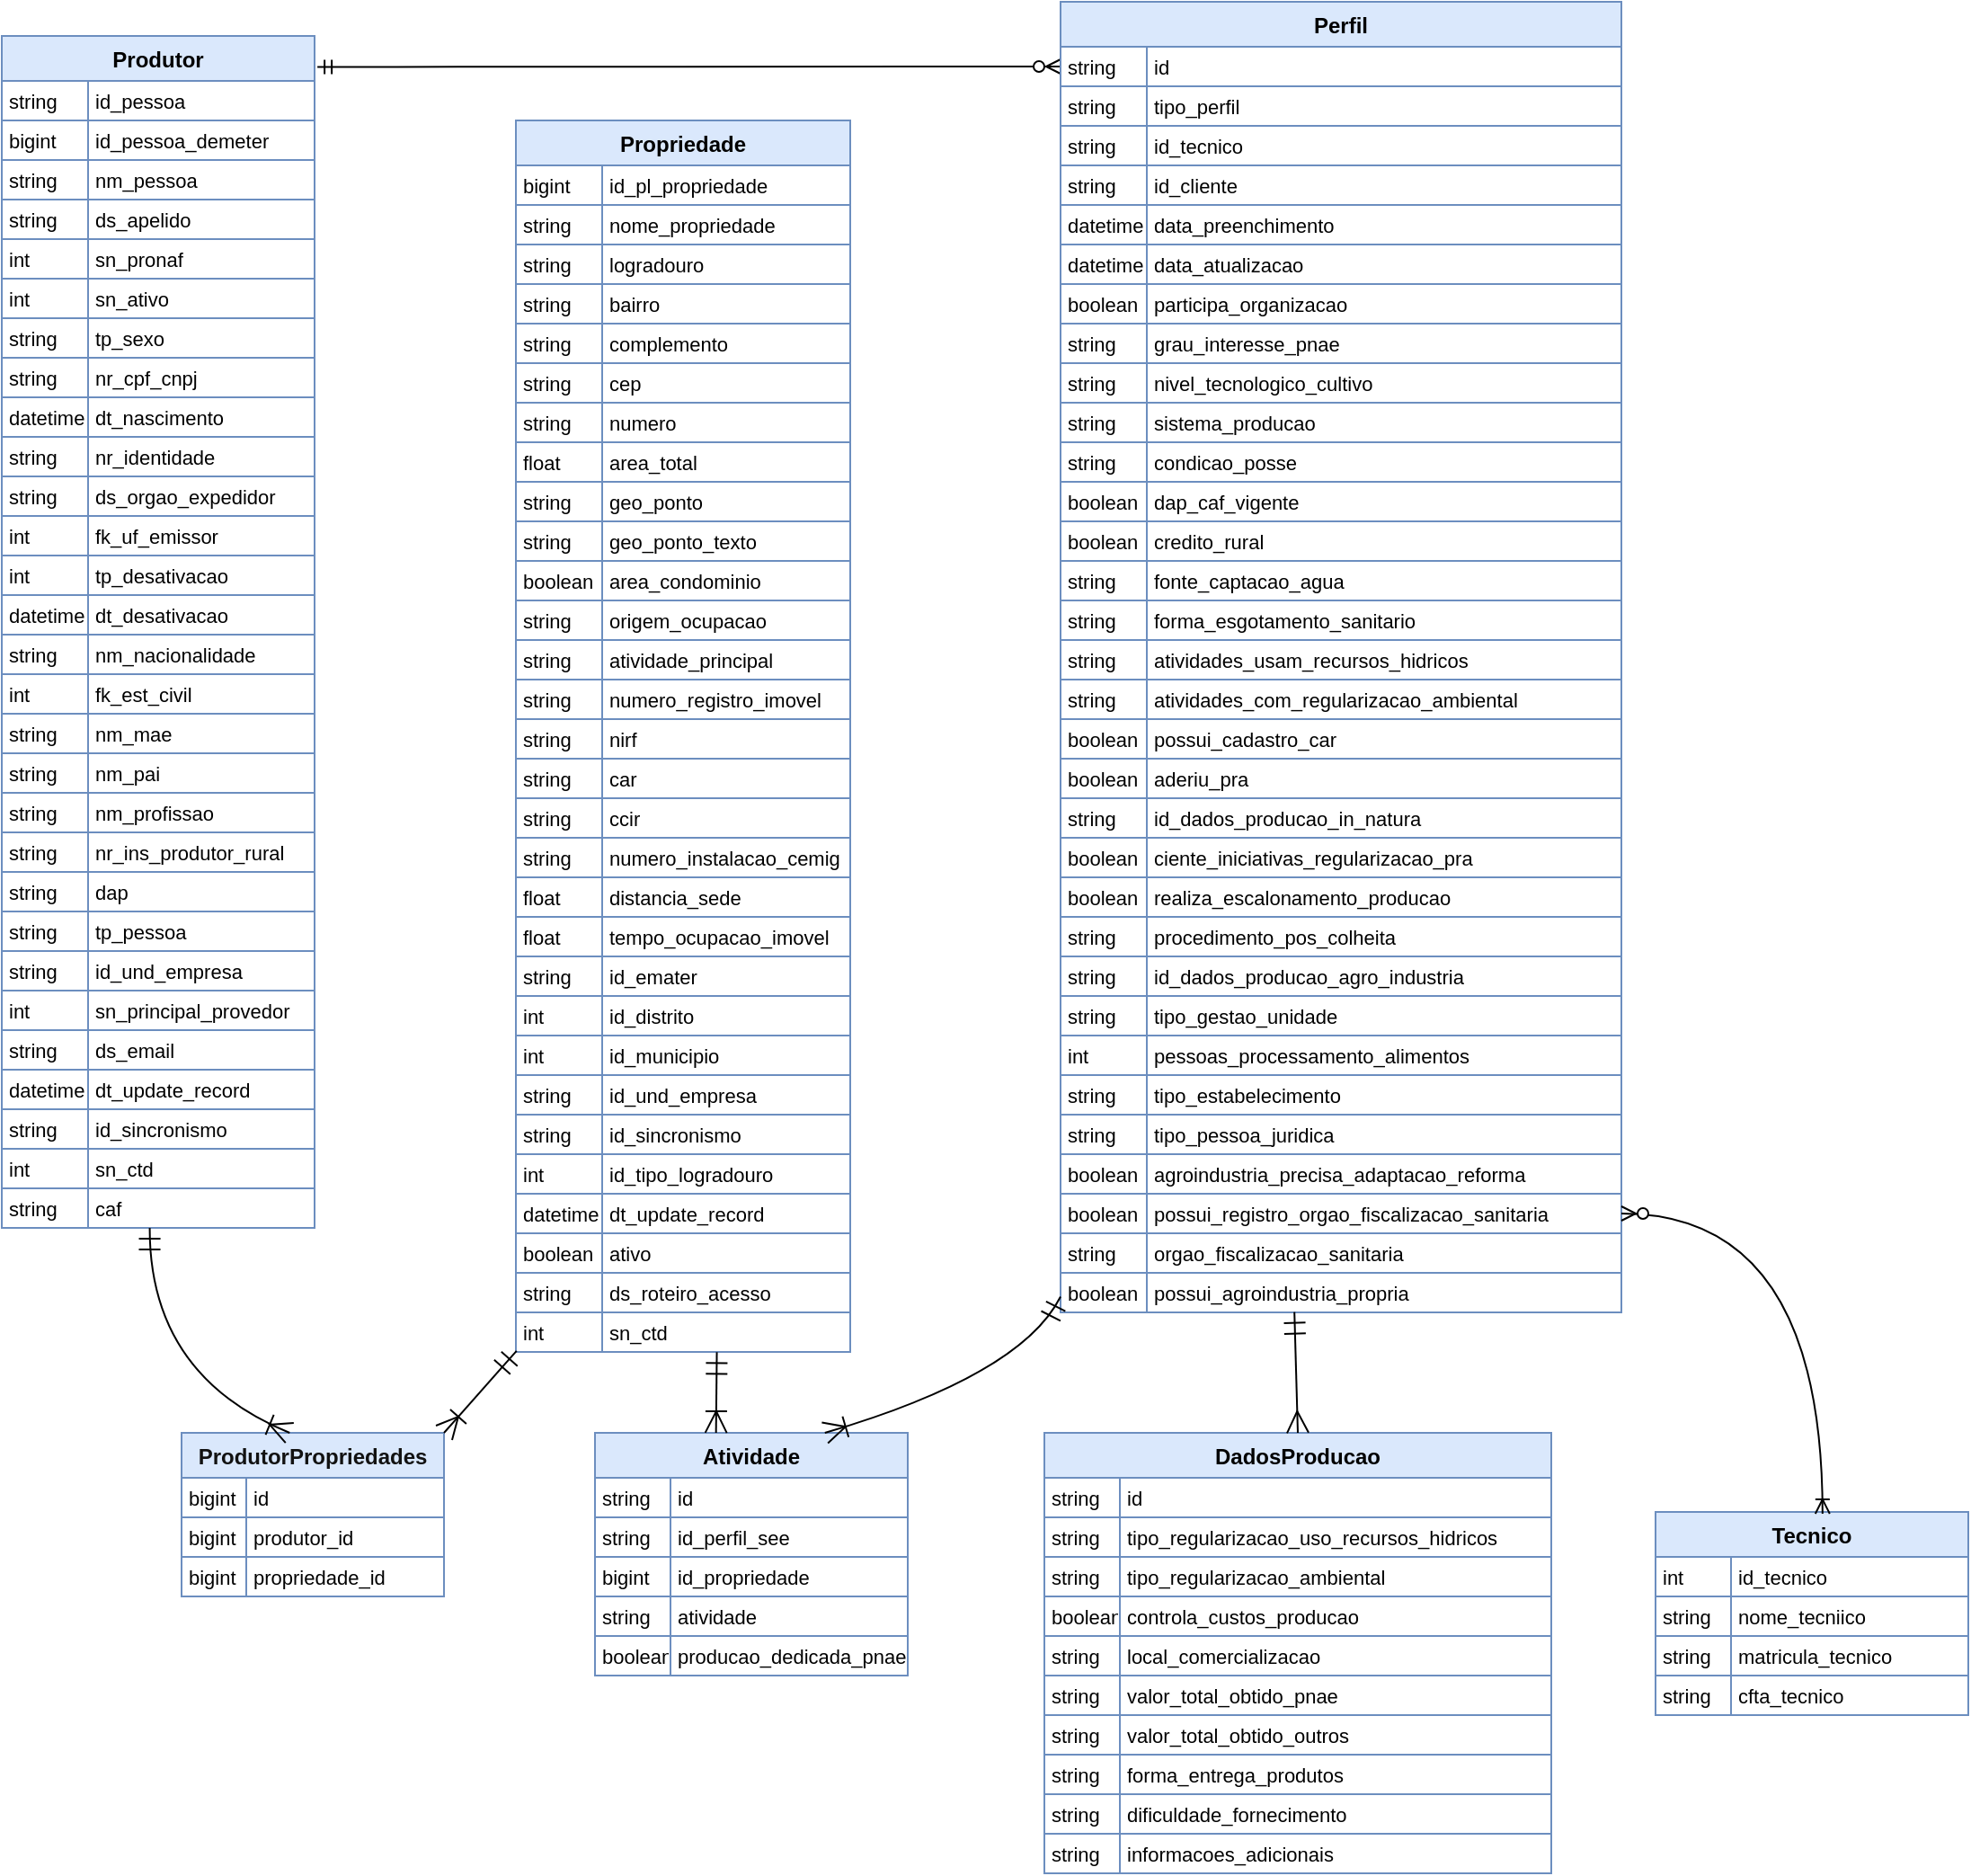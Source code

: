 <mxfile version="21.6.8" type="device">
  <diagram name="Page-1" id="lkXdocSlJOi6TLb3Y7wN">
    <mxGraphModel dx="2390" dy="1393" grid="1" gridSize="10" guides="1" tooltips="1" connect="1" arrows="1" fold="1" page="1" pageScale="1" pageWidth="1169" pageHeight="827" math="0" shadow="0">
      <root>
        <mxCell id="0" />
        <mxCell id="1" parent="0" />
        <mxCell id="vNeIINF5kTcQfUYiP6Qm-1" value="Produtor" style="shape=table;startSize=25;container=1;collapsible=0;childLayout=tableLayout;fixedRows=1;rowLines=1;fontStyle=1;align=center;resizeLast=1;fillColor=#dae8fc;strokeColor=#6c8ebf;fontColor=#000000;" parent="1" vertex="1">
          <mxGeometry x="40" y="63" width="174" height="663" as="geometry" />
        </mxCell>
        <mxCell id="vNeIINF5kTcQfUYiP6Qm-2" style="shape=tableRow;horizontal=0;startSize=0;swimlaneHead=0;swimlaneBody=0;fillColor=none;collapsible=0;dropTarget=0;points=[[0,0.5],[1,0.5]];portConstraint=eastwest;top=0;left=0;right=0;bottom=0;" parent="vNeIINF5kTcQfUYiP6Qm-1" vertex="1">
          <mxGeometry y="25" width="174" height="22" as="geometry" />
        </mxCell>
        <mxCell id="vNeIINF5kTcQfUYiP6Qm-3" value="string" style="shape=partialRectangle;connectable=0;fillColor=none;top=0;left=0;bottom=0;right=0;align=left;spacingLeft=2;overflow=hidden;fontSize=11;" parent="vNeIINF5kTcQfUYiP6Qm-2" vertex="1">
          <mxGeometry width="48" height="22" as="geometry">
            <mxRectangle width="48" height="22" as="alternateBounds" />
          </mxGeometry>
        </mxCell>
        <mxCell id="vNeIINF5kTcQfUYiP6Qm-4" value="id_pessoa" style="shape=partialRectangle;connectable=0;fillColor=none;top=0;left=0;bottom=0;right=0;align=left;spacingLeft=2;overflow=hidden;fontSize=11;" parent="vNeIINF5kTcQfUYiP6Qm-2" vertex="1">
          <mxGeometry x="48" width="126" height="22" as="geometry">
            <mxRectangle width="126" height="22" as="alternateBounds" />
          </mxGeometry>
        </mxCell>
        <mxCell id="vNeIINF5kTcQfUYiP6Qm-5" style="shape=tableRow;horizontal=0;startSize=0;swimlaneHead=0;swimlaneBody=0;fillColor=none;collapsible=0;dropTarget=0;points=[[0,0.5],[1,0.5]];portConstraint=eastwest;top=0;left=0;right=0;bottom=0;" parent="vNeIINF5kTcQfUYiP6Qm-1" vertex="1">
          <mxGeometry y="47" width="174" height="22" as="geometry" />
        </mxCell>
        <mxCell id="vNeIINF5kTcQfUYiP6Qm-6" value="bigint" style="shape=partialRectangle;connectable=0;fillColor=none;top=0;left=0;bottom=0;right=0;align=left;spacingLeft=2;overflow=hidden;fontSize=11;" parent="vNeIINF5kTcQfUYiP6Qm-5" vertex="1">
          <mxGeometry width="48" height="22" as="geometry">
            <mxRectangle width="48" height="22" as="alternateBounds" />
          </mxGeometry>
        </mxCell>
        <mxCell id="vNeIINF5kTcQfUYiP6Qm-7" value="id_pessoa_demeter" style="shape=partialRectangle;connectable=0;fillColor=none;top=0;left=0;bottom=0;right=0;align=left;spacingLeft=2;overflow=hidden;fontSize=11;" parent="vNeIINF5kTcQfUYiP6Qm-5" vertex="1">
          <mxGeometry x="48" width="126" height="22" as="geometry">
            <mxRectangle width="126" height="22" as="alternateBounds" />
          </mxGeometry>
        </mxCell>
        <mxCell id="vNeIINF5kTcQfUYiP6Qm-8" style="shape=tableRow;horizontal=0;startSize=0;swimlaneHead=0;swimlaneBody=0;fillColor=none;collapsible=0;dropTarget=0;points=[[0,0.5],[1,0.5]];portConstraint=eastwest;top=0;left=0;right=0;bottom=0;" parent="vNeIINF5kTcQfUYiP6Qm-1" vertex="1">
          <mxGeometry y="69" width="174" height="22" as="geometry" />
        </mxCell>
        <mxCell id="vNeIINF5kTcQfUYiP6Qm-9" value="string" style="shape=partialRectangle;connectable=0;fillColor=none;top=0;left=0;bottom=0;right=0;align=left;spacingLeft=2;overflow=hidden;fontSize=11;" parent="vNeIINF5kTcQfUYiP6Qm-8" vertex="1">
          <mxGeometry width="48" height="22" as="geometry">
            <mxRectangle width="48" height="22" as="alternateBounds" />
          </mxGeometry>
        </mxCell>
        <mxCell id="vNeIINF5kTcQfUYiP6Qm-10" value="nm_pessoa" style="shape=partialRectangle;connectable=0;fillColor=none;top=0;left=0;bottom=0;right=0;align=left;spacingLeft=2;overflow=hidden;fontSize=11;" parent="vNeIINF5kTcQfUYiP6Qm-8" vertex="1">
          <mxGeometry x="48" width="126" height="22" as="geometry">
            <mxRectangle width="126" height="22" as="alternateBounds" />
          </mxGeometry>
        </mxCell>
        <mxCell id="vNeIINF5kTcQfUYiP6Qm-11" style="shape=tableRow;horizontal=0;startSize=0;swimlaneHead=0;swimlaneBody=0;fillColor=none;collapsible=0;dropTarget=0;points=[[0,0.5],[1,0.5]];portConstraint=eastwest;top=0;left=0;right=0;bottom=0;" parent="vNeIINF5kTcQfUYiP6Qm-1" vertex="1">
          <mxGeometry y="91" width="174" height="22" as="geometry" />
        </mxCell>
        <mxCell id="vNeIINF5kTcQfUYiP6Qm-12" value="string" style="shape=partialRectangle;connectable=0;fillColor=none;top=0;left=0;bottom=0;right=0;align=left;spacingLeft=2;overflow=hidden;fontSize=11;" parent="vNeIINF5kTcQfUYiP6Qm-11" vertex="1">
          <mxGeometry width="48" height="22" as="geometry">
            <mxRectangle width="48" height="22" as="alternateBounds" />
          </mxGeometry>
        </mxCell>
        <mxCell id="vNeIINF5kTcQfUYiP6Qm-13" value="ds_apelido" style="shape=partialRectangle;connectable=0;fillColor=none;top=0;left=0;bottom=0;right=0;align=left;spacingLeft=2;overflow=hidden;fontSize=11;" parent="vNeIINF5kTcQfUYiP6Qm-11" vertex="1">
          <mxGeometry x="48" width="126" height="22" as="geometry">
            <mxRectangle width="126" height="22" as="alternateBounds" />
          </mxGeometry>
        </mxCell>
        <mxCell id="vNeIINF5kTcQfUYiP6Qm-14" style="shape=tableRow;horizontal=0;startSize=0;swimlaneHead=0;swimlaneBody=0;fillColor=none;collapsible=0;dropTarget=0;points=[[0,0.5],[1,0.5]];portConstraint=eastwest;top=0;left=0;right=0;bottom=0;" parent="vNeIINF5kTcQfUYiP6Qm-1" vertex="1">
          <mxGeometry y="113" width="174" height="22" as="geometry" />
        </mxCell>
        <mxCell id="vNeIINF5kTcQfUYiP6Qm-15" value="int" style="shape=partialRectangle;connectable=0;fillColor=none;top=0;left=0;bottom=0;right=0;align=left;spacingLeft=2;overflow=hidden;fontSize=11;" parent="vNeIINF5kTcQfUYiP6Qm-14" vertex="1">
          <mxGeometry width="48" height="22" as="geometry">
            <mxRectangle width="48" height="22" as="alternateBounds" />
          </mxGeometry>
        </mxCell>
        <mxCell id="vNeIINF5kTcQfUYiP6Qm-16" value="sn_pronaf" style="shape=partialRectangle;connectable=0;fillColor=none;top=0;left=0;bottom=0;right=0;align=left;spacingLeft=2;overflow=hidden;fontSize=11;" parent="vNeIINF5kTcQfUYiP6Qm-14" vertex="1">
          <mxGeometry x="48" width="126" height="22" as="geometry">
            <mxRectangle width="126" height="22" as="alternateBounds" />
          </mxGeometry>
        </mxCell>
        <mxCell id="vNeIINF5kTcQfUYiP6Qm-17" style="shape=tableRow;horizontal=0;startSize=0;swimlaneHead=0;swimlaneBody=0;fillColor=none;collapsible=0;dropTarget=0;points=[[0,0.5],[1,0.5]];portConstraint=eastwest;top=0;left=0;right=0;bottom=0;" parent="vNeIINF5kTcQfUYiP6Qm-1" vertex="1">
          <mxGeometry y="135" width="174" height="22" as="geometry" />
        </mxCell>
        <mxCell id="vNeIINF5kTcQfUYiP6Qm-18" value="int" style="shape=partialRectangle;connectable=0;fillColor=none;top=0;left=0;bottom=0;right=0;align=left;spacingLeft=2;overflow=hidden;fontSize=11;" parent="vNeIINF5kTcQfUYiP6Qm-17" vertex="1">
          <mxGeometry width="48" height="22" as="geometry">
            <mxRectangle width="48" height="22" as="alternateBounds" />
          </mxGeometry>
        </mxCell>
        <mxCell id="vNeIINF5kTcQfUYiP6Qm-19" value="sn_ativo" style="shape=partialRectangle;connectable=0;fillColor=none;top=0;left=0;bottom=0;right=0;align=left;spacingLeft=2;overflow=hidden;fontSize=11;" parent="vNeIINF5kTcQfUYiP6Qm-17" vertex="1">
          <mxGeometry x="48" width="126" height="22" as="geometry">
            <mxRectangle width="126" height="22" as="alternateBounds" />
          </mxGeometry>
        </mxCell>
        <mxCell id="vNeIINF5kTcQfUYiP6Qm-20" style="shape=tableRow;horizontal=0;startSize=0;swimlaneHead=0;swimlaneBody=0;fillColor=none;collapsible=0;dropTarget=0;points=[[0,0.5],[1,0.5]];portConstraint=eastwest;top=0;left=0;right=0;bottom=0;" parent="vNeIINF5kTcQfUYiP6Qm-1" vertex="1">
          <mxGeometry y="157" width="174" height="22" as="geometry" />
        </mxCell>
        <mxCell id="vNeIINF5kTcQfUYiP6Qm-21" value="string" style="shape=partialRectangle;connectable=0;fillColor=none;top=0;left=0;bottom=0;right=0;align=left;spacingLeft=2;overflow=hidden;fontSize=11;" parent="vNeIINF5kTcQfUYiP6Qm-20" vertex="1">
          <mxGeometry width="48" height="22" as="geometry">
            <mxRectangle width="48" height="22" as="alternateBounds" />
          </mxGeometry>
        </mxCell>
        <mxCell id="vNeIINF5kTcQfUYiP6Qm-22" value="tp_sexo" style="shape=partialRectangle;connectable=0;fillColor=none;top=0;left=0;bottom=0;right=0;align=left;spacingLeft=2;overflow=hidden;fontSize=11;" parent="vNeIINF5kTcQfUYiP6Qm-20" vertex="1">
          <mxGeometry x="48" width="126" height="22" as="geometry">
            <mxRectangle width="126" height="22" as="alternateBounds" />
          </mxGeometry>
        </mxCell>
        <mxCell id="vNeIINF5kTcQfUYiP6Qm-23" style="shape=tableRow;horizontal=0;startSize=0;swimlaneHead=0;swimlaneBody=0;fillColor=none;collapsible=0;dropTarget=0;points=[[0,0.5],[1,0.5]];portConstraint=eastwest;top=0;left=0;right=0;bottom=0;" parent="vNeIINF5kTcQfUYiP6Qm-1" vertex="1">
          <mxGeometry y="179" width="174" height="22" as="geometry" />
        </mxCell>
        <mxCell id="vNeIINF5kTcQfUYiP6Qm-24" value="string" style="shape=partialRectangle;connectable=0;fillColor=none;top=0;left=0;bottom=0;right=0;align=left;spacingLeft=2;overflow=hidden;fontSize=11;" parent="vNeIINF5kTcQfUYiP6Qm-23" vertex="1">
          <mxGeometry width="48" height="22" as="geometry">
            <mxRectangle width="48" height="22" as="alternateBounds" />
          </mxGeometry>
        </mxCell>
        <mxCell id="vNeIINF5kTcQfUYiP6Qm-25" value="nr_cpf_cnpj" style="shape=partialRectangle;connectable=0;fillColor=none;top=0;left=0;bottom=0;right=0;align=left;spacingLeft=2;overflow=hidden;fontSize=11;" parent="vNeIINF5kTcQfUYiP6Qm-23" vertex="1">
          <mxGeometry x="48" width="126" height="22" as="geometry">
            <mxRectangle width="126" height="22" as="alternateBounds" />
          </mxGeometry>
        </mxCell>
        <mxCell id="vNeIINF5kTcQfUYiP6Qm-26" style="shape=tableRow;horizontal=0;startSize=0;swimlaneHead=0;swimlaneBody=0;fillColor=none;collapsible=0;dropTarget=0;points=[[0,0.5],[1,0.5]];portConstraint=eastwest;top=0;left=0;right=0;bottom=0;" parent="vNeIINF5kTcQfUYiP6Qm-1" vertex="1">
          <mxGeometry y="201" width="174" height="22" as="geometry" />
        </mxCell>
        <mxCell id="vNeIINF5kTcQfUYiP6Qm-27" value="datetime" style="shape=partialRectangle;connectable=0;fillColor=none;top=0;left=0;bottom=0;right=0;align=left;spacingLeft=2;overflow=hidden;fontSize=11;" parent="vNeIINF5kTcQfUYiP6Qm-26" vertex="1">
          <mxGeometry width="48" height="22" as="geometry">
            <mxRectangle width="48" height="22" as="alternateBounds" />
          </mxGeometry>
        </mxCell>
        <mxCell id="vNeIINF5kTcQfUYiP6Qm-28" value="dt_nascimento" style="shape=partialRectangle;connectable=0;fillColor=none;top=0;left=0;bottom=0;right=0;align=left;spacingLeft=2;overflow=hidden;fontSize=11;" parent="vNeIINF5kTcQfUYiP6Qm-26" vertex="1">
          <mxGeometry x="48" width="126" height="22" as="geometry">
            <mxRectangle width="126" height="22" as="alternateBounds" />
          </mxGeometry>
        </mxCell>
        <mxCell id="vNeIINF5kTcQfUYiP6Qm-29" style="shape=tableRow;horizontal=0;startSize=0;swimlaneHead=0;swimlaneBody=0;fillColor=none;collapsible=0;dropTarget=0;points=[[0,0.5],[1,0.5]];portConstraint=eastwest;top=0;left=0;right=0;bottom=0;" parent="vNeIINF5kTcQfUYiP6Qm-1" vertex="1">
          <mxGeometry y="223" width="174" height="22" as="geometry" />
        </mxCell>
        <mxCell id="vNeIINF5kTcQfUYiP6Qm-30" value="string" style="shape=partialRectangle;connectable=0;fillColor=none;top=0;left=0;bottom=0;right=0;align=left;spacingLeft=2;overflow=hidden;fontSize=11;" parent="vNeIINF5kTcQfUYiP6Qm-29" vertex="1">
          <mxGeometry width="48" height="22" as="geometry">
            <mxRectangle width="48" height="22" as="alternateBounds" />
          </mxGeometry>
        </mxCell>
        <mxCell id="vNeIINF5kTcQfUYiP6Qm-31" value="nr_identidade" style="shape=partialRectangle;connectable=0;fillColor=none;top=0;left=0;bottom=0;right=0;align=left;spacingLeft=2;overflow=hidden;fontSize=11;" parent="vNeIINF5kTcQfUYiP6Qm-29" vertex="1">
          <mxGeometry x="48" width="126" height="22" as="geometry">
            <mxRectangle width="126" height="22" as="alternateBounds" />
          </mxGeometry>
        </mxCell>
        <mxCell id="vNeIINF5kTcQfUYiP6Qm-32" style="shape=tableRow;horizontal=0;startSize=0;swimlaneHead=0;swimlaneBody=0;fillColor=none;collapsible=0;dropTarget=0;points=[[0,0.5],[1,0.5]];portConstraint=eastwest;top=0;left=0;right=0;bottom=0;" parent="vNeIINF5kTcQfUYiP6Qm-1" vertex="1">
          <mxGeometry y="245" width="174" height="22" as="geometry" />
        </mxCell>
        <mxCell id="vNeIINF5kTcQfUYiP6Qm-33" value="string" style="shape=partialRectangle;connectable=0;fillColor=none;top=0;left=0;bottom=0;right=0;align=left;spacingLeft=2;overflow=hidden;fontSize=11;" parent="vNeIINF5kTcQfUYiP6Qm-32" vertex="1">
          <mxGeometry width="48" height="22" as="geometry">
            <mxRectangle width="48" height="22" as="alternateBounds" />
          </mxGeometry>
        </mxCell>
        <mxCell id="vNeIINF5kTcQfUYiP6Qm-34" value="ds_orgao_expedidor" style="shape=partialRectangle;connectable=0;fillColor=none;top=0;left=0;bottom=0;right=0;align=left;spacingLeft=2;overflow=hidden;fontSize=11;" parent="vNeIINF5kTcQfUYiP6Qm-32" vertex="1">
          <mxGeometry x="48" width="126" height="22" as="geometry">
            <mxRectangle width="126" height="22" as="alternateBounds" />
          </mxGeometry>
        </mxCell>
        <mxCell id="vNeIINF5kTcQfUYiP6Qm-35" style="shape=tableRow;horizontal=0;startSize=0;swimlaneHead=0;swimlaneBody=0;fillColor=none;collapsible=0;dropTarget=0;points=[[0,0.5],[1,0.5]];portConstraint=eastwest;top=0;left=0;right=0;bottom=0;" parent="vNeIINF5kTcQfUYiP6Qm-1" vertex="1">
          <mxGeometry y="267" width="174" height="22" as="geometry" />
        </mxCell>
        <mxCell id="vNeIINF5kTcQfUYiP6Qm-36" value="int" style="shape=partialRectangle;connectable=0;fillColor=none;top=0;left=0;bottom=0;right=0;align=left;spacingLeft=2;overflow=hidden;fontSize=11;" parent="vNeIINF5kTcQfUYiP6Qm-35" vertex="1">
          <mxGeometry width="48" height="22" as="geometry">
            <mxRectangle width="48" height="22" as="alternateBounds" />
          </mxGeometry>
        </mxCell>
        <mxCell id="vNeIINF5kTcQfUYiP6Qm-37" value="fk_uf_emissor" style="shape=partialRectangle;connectable=0;fillColor=none;top=0;left=0;bottom=0;right=0;align=left;spacingLeft=2;overflow=hidden;fontSize=11;" parent="vNeIINF5kTcQfUYiP6Qm-35" vertex="1">
          <mxGeometry x="48" width="126" height="22" as="geometry">
            <mxRectangle width="126" height="22" as="alternateBounds" />
          </mxGeometry>
        </mxCell>
        <mxCell id="vNeIINF5kTcQfUYiP6Qm-38" style="shape=tableRow;horizontal=0;startSize=0;swimlaneHead=0;swimlaneBody=0;fillColor=none;collapsible=0;dropTarget=0;points=[[0,0.5],[1,0.5]];portConstraint=eastwest;top=0;left=0;right=0;bottom=0;" parent="vNeIINF5kTcQfUYiP6Qm-1" vertex="1">
          <mxGeometry y="289" width="174" height="22" as="geometry" />
        </mxCell>
        <mxCell id="vNeIINF5kTcQfUYiP6Qm-39" value="int" style="shape=partialRectangle;connectable=0;fillColor=none;top=0;left=0;bottom=0;right=0;align=left;spacingLeft=2;overflow=hidden;fontSize=11;" parent="vNeIINF5kTcQfUYiP6Qm-38" vertex="1">
          <mxGeometry width="48" height="22" as="geometry">
            <mxRectangle width="48" height="22" as="alternateBounds" />
          </mxGeometry>
        </mxCell>
        <mxCell id="vNeIINF5kTcQfUYiP6Qm-40" value="tp_desativacao" style="shape=partialRectangle;connectable=0;fillColor=none;top=0;left=0;bottom=0;right=0;align=left;spacingLeft=2;overflow=hidden;fontSize=11;" parent="vNeIINF5kTcQfUYiP6Qm-38" vertex="1">
          <mxGeometry x="48" width="126" height="22" as="geometry">
            <mxRectangle width="126" height="22" as="alternateBounds" />
          </mxGeometry>
        </mxCell>
        <mxCell id="vNeIINF5kTcQfUYiP6Qm-41" style="shape=tableRow;horizontal=0;startSize=0;swimlaneHead=0;swimlaneBody=0;fillColor=none;collapsible=0;dropTarget=0;points=[[0,0.5],[1,0.5]];portConstraint=eastwest;top=0;left=0;right=0;bottom=0;" parent="vNeIINF5kTcQfUYiP6Qm-1" vertex="1">
          <mxGeometry y="311" width="174" height="22" as="geometry" />
        </mxCell>
        <mxCell id="vNeIINF5kTcQfUYiP6Qm-42" value="datetime" style="shape=partialRectangle;connectable=0;fillColor=none;top=0;left=0;bottom=0;right=0;align=left;spacingLeft=2;overflow=hidden;fontSize=11;" parent="vNeIINF5kTcQfUYiP6Qm-41" vertex="1">
          <mxGeometry width="48" height="22" as="geometry">
            <mxRectangle width="48" height="22" as="alternateBounds" />
          </mxGeometry>
        </mxCell>
        <mxCell id="vNeIINF5kTcQfUYiP6Qm-43" value="dt_desativacao" style="shape=partialRectangle;connectable=0;fillColor=none;top=0;left=0;bottom=0;right=0;align=left;spacingLeft=2;overflow=hidden;fontSize=11;" parent="vNeIINF5kTcQfUYiP6Qm-41" vertex="1">
          <mxGeometry x="48" width="126" height="22" as="geometry">
            <mxRectangle width="126" height="22" as="alternateBounds" />
          </mxGeometry>
        </mxCell>
        <mxCell id="vNeIINF5kTcQfUYiP6Qm-44" style="shape=tableRow;horizontal=0;startSize=0;swimlaneHead=0;swimlaneBody=0;fillColor=none;collapsible=0;dropTarget=0;points=[[0,0.5],[1,0.5]];portConstraint=eastwest;top=0;left=0;right=0;bottom=0;" parent="vNeIINF5kTcQfUYiP6Qm-1" vertex="1">
          <mxGeometry y="333" width="174" height="22" as="geometry" />
        </mxCell>
        <mxCell id="vNeIINF5kTcQfUYiP6Qm-45" value="string" style="shape=partialRectangle;connectable=0;fillColor=none;top=0;left=0;bottom=0;right=0;align=left;spacingLeft=2;overflow=hidden;fontSize=11;" parent="vNeIINF5kTcQfUYiP6Qm-44" vertex="1">
          <mxGeometry width="48" height="22" as="geometry">
            <mxRectangle width="48" height="22" as="alternateBounds" />
          </mxGeometry>
        </mxCell>
        <mxCell id="vNeIINF5kTcQfUYiP6Qm-46" value="nm_nacionalidade" style="shape=partialRectangle;connectable=0;fillColor=none;top=0;left=0;bottom=0;right=0;align=left;spacingLeft=2;overflow=hidden;fontSize=11;" parent="vNeIINF5kTcQfUYiP6Qm-44" vertex="1">
          <mxGeometry x="48" width="126" height="22" as="geometry">
            <mxRectangle width="126" height="22" as="alternateBounds" />
          </mxGeometry>
        </mxCell>
        <mxCell id="vNeIINF5kTcQfUYiP6Qm-47" style="shape=tableRow;horizontal=0;startSize=0;swimlaneHead=0;swimlaneBody=0;fillColor=none;collapsible=0;dropTarget=0;points=[[0,0.5],[1,0.5]];portConstraint=eastwest;top=0;left=0;right=0;bottom=0;" parent="vNeIINF5kTcQfUYiP6Qm-1" vertex="1">
          <mxGeometry y="355" width="174" height="22" as="geometry" />
        </mxCell>
        <mxCell id="vNeIINF5kTcQfUYiP6Qm-48" value="int" style="shape=partialRectangle;connectable=0;fillColor=none;top=0;left=0;bottom=0;right=0;align=left;spacingLeft=2;overflow=hidden;fontSize=11;" parent="vNeIINF5kTcQfUYiP6Qm-47" vertex="1">
          <mxGeometry width="48" height="22" as="geometry">
            <mxRectangle width="48" height="22" as="alternateBounds" />
          </mxGeometry>
        </mxCell>
        <mxCell id="vNeIINF5kTcQfUYiP6Qm-49" value="fk_est_civil" style="shape=partialRectangle;connectable=0;fillColor=none;top=0;left=0;bottom=0;right=0;align=left;spacingLeft=2;overflow=hidden;fontSize=11;" parent="vNeIINF5kTcQfUYiP6Qm-47" vertex="1">
          <mxGeometry x="48" width="126" height="22" as="geometry">
            <mxRectangle width="126" height="22" as="alternateBounds" />
          </mxGeometry>
        </mxCell>
        <mxCell id="vNeIINF5kTcQfUYiP6Qm-50" style="shape=tableRow;horizontal=0;startSize=0;swimlaneHead=0;swimlaneBody=0;fillColor=none;collapsible=0;dropTarget=0;points=[[0,0.5],[1,0.5]];portConstraint=eastwest;top=0;left=0;right=0;bottom=0;" parent="vNeIINF5kTcQfUYiP6Qm-1" vertex="1">
          <mxGeometry y="377" width="174" height="22" as="geometry" />
        </mxCell>
        <mxCell id="vNeIINF5kTcQfUYiP6Qm-51" value="string" style="shape=partialRectangle;connectable=0;fillColor=none;top=0;left=0;bottom=0;right=0;align=left;spacingLeft=2;overflow=hidden;fontSize=11;" parent="vNeIINF5kTcQfUYiP6Qm-50" vertex="1">
          <mxGeometry width="48" height="22" as="geometry">
            <mxRectangle width="48" height="22" as="alternateBounds" />
          </mxGeometry>
        </mxCell>
        <mxCell id="vNeIINF5kTcQfUYiP6Qm-52" value="nm_mae" style="shape=partialRectangle;connectable=0;fillColor=none;top=0;left=0;bottom=0;right=0;align=left;spacingLeft=2;overflow=hidden;fontSize=11;" parent="vNeIINF5kTcQfUYiP6Qm-50" vertex="1">
          <mxGeometry x="48" width="126" height="22" as="geometry">
            <mxRectangle width="126" height="22" as="alternateBounds" />
          </mxGeometry>
        </mxCell>
        <mxCell id="vNeIINF5kTcQfUYiP6Qm-53" style="shape=tableRow;horizontal=0;startSize=0;swimlaneHead=0;swimlaneBody=0;fillColor=none;collapsible=0;dropTarget=0;points=[[0,0.5],[1,0.5]];portConstraint=eastwest;top=0;left=0;right=0;bottom=0;" parent="vNeIINF5kTcQfUYiP6Qm-1" vertex="1">
          <mxGeometry y="399" width="174" height="22" as="geometry" />
        </mxCell>
        <mxCell id="vNeIINF5kTcQfUYiP6Qm-54" value="string" style="shape=partialRectangle;connectable=0;fillColor=none;top=0;left=0;bottom=0;right=0;align=left;spacingLeft=2;overflow=hidden;fontSize=11;" parent="vNeIINF5kTcQfUYiP6Qm-53" vertex="1">
          <mxGeometry width="48" height="22" as="geometry">
            <mxRectangle width="48" height="22" as="alternateBounds" />
          </mxGeometry>
        </mxCell>
        <mxCell id="vNeIINF5kTcQfUYiP6Qm-55" value="nm_pai" style="shape=partialRectangle;connectable=0;fillColor=none;top=0;left=0;bottom=0;right=0;align=left;spacingLeft=2;overflow=hidden;fontSize=11;" parent="vNeIINF5kTcQfUYiP6Qm-53" vertex="1">
          <mxGeometry x="48" width="126" height="22" as="geometry">
            <mxRectangle width="126" height="22" as="alternateBounds" />
          </mxGeometry>
        </mxCell>
        <mxCell id="vNeIINF5kTcQfUYiP6Qm-56" style="shape=tableRow;horizontal=0;startSize=0;swimlaneHead=0;swimlaneBody=0;fillColor=none;collapsible=0;dropTarget=0;points=[[0,0.5],[1,0.5]];portConstraint=eastwest;top=0;left=0;right=0;bottom=0;" parent="vNeIINF5kTcQfUYiP6Qm-1" vertex="1">
          <mxGeometry y="421" width="174" height="22" as="geometry" />
        </mxCell>
        <mxCell id="vNeIINF5kTcQfUYiP6Qm-57" value="string" style="shape=partialRectangle;connectable=0;fillColor=none;top=0;left=0;bottom=0;right=0;align=left;spacingLeft=2;overflow=hidden;fontSize=11;" parent="vNeIINF5kTcQfUYiP6Qm-56" vertex="1">
          <mxGeometry width="48" height="22" as="geometry">
            <mxRectangle width="48" height="22" as="alternateBounds" />
          </mxGeometry>
        </mxCell>
        <mxCell id="vNeIINF5kTcQfUYiP6Qm-58" value="nm_profissao" style="shape=partialRectangle;connectable=0;fillColor=none;top=0;left=0;bottom=0;right=0;align=left;spacingLeft=2;overflow=hidden;fontSize=11;" parent="vNeIINF5kTcQfUYiP6Qm-56" vertex="1">
          <mxGeometry x="48" width="126" height="22" as="geometry">
            <mxRectangle width="126" height="22" as="alternateBounds" />
          </mxGeometry>
        </mxCell>
        <mxCell id="vNeIINF5kTcQfUYiP6Qm-59" style="shape=tableRow;horizontal=0;startSize=0;swimlaneHead=0;swimlaneBody=0;fillColor=none;collapsible=0;dropTarget=0;points=[[0,0.5],[1,0.5]];portConstraint=eastwest;top=0;left=0;right=0;bottom=0;" parent="vNeIINF5kTcQfUYiP6Qm-1" vertex="1">
          <mxGeometry y="443" width="174" height="22" as="geometry" />
        </mxCell>
        <mxCell id="vNeIINF5kTcQfUYiP6Qm-60" value="string" style="shape=partialRectangle;connectable=0;fillColor=none;top=0;left=0;bottom=0;right=0;align=left;spacingLeft=2;overflow=hidden;fontSize=11;" parent="vNeIINF5kTcQfUYiP6Qm-59" vertex="1">
          <mxGeometry width="48" height="22" as="geometry">
            <mxRectangle width="48" height="22" as="alternateBounds" />
          </mxGeometry>
        </mxCell>
        <mxCell id="vNeIINF5kTcQfUYiP6Qm-61" value="nr_ins_produtor_rural" style="shape=partialRectangle;connectable=0;fillColor=none;top=0;left=0;bottom=0;right=0;align=left;spacingLeft=2;overflow=hidden;fontSize=11;" parent="vNeIINF5kTcQfUYiP6Qm-59" vertex="1">
          <mxGeometry x="48" width="126" height="22" as="geometry">
            <mxRectangle width="126" height="22" as="alternateBounds" />
          </mxGeometry>
        </mxCell>
        <mxCell id="vNeIINF5kTcQfUYiP6Qm-62" style="shape=tableRow;horizontal=0;startSize=0;swimlaneHead=0;swimlaneBody=0;fillColor=none;collapsible=0;dropTarget=0;points=[[0,0.5],[1,0.5]];portConstraint=eastwest;top=0;left=0;right=0;bottom=0;" parent="vNeIINF5kTcQfUYiP6Qm-1" vertex="1">
          <mxGeometry y="465" width="174" height="22" as="geometry" />
        </mxCell>
        <mxCell id="vNeIINF5kTcQfUYiP6Qm-63" value="string" style="shape=partialRectangle;connectable=0;fillColor=none;top=0;left=0;bottom=0;right=0;align=left;spacingLeft=2;overflow=hidden;fontSize=11;" parent="vNeIINF5kTcQfUYiP6Qm-62" vertex="1">
          <mxGeometry width="48" height="22" as="geometry">
            <mxRectangle width="48" height="22" as="alternateBounds" />
          </mxGeometry>
        </mxCell>
        <mxCell id="vNeIINF5kTcQfUYiP6Qm-64" value="dap" style="shape=partialRectangle;connectable=0;fillColor=none;top=0;left=0;bottom=0;right=0;align=left;spacingLeft=2;overflow=hidden;fontSize=11;" parent="vNeIINF5kTcQfUYiP6Qm-62" vertex="1">
          <mxGeometry x="48" width="126" height="22" as="geometry">
            <mxRectangle width="126" height="22" as="alternateBounds" />
          </mxGeometry>
        </mxCell>
        <mxCell id="vNeIINF5kTcQfUYiP6Qm-65" style="shape=tableRow;horizontal=0;startSize=0;swimlaneHead=0;swimlaneBody=0;fillColor=none;collapsible=0;dropTarget=0;points=[[0,0.5],[1,0.5]];portConstraint=eastwest;top=0;left=0;right=0;bottom=0;" parent="vNeIINF5kTcQfUYiP6Qm-1" vertex="1">
          <mxGeometry y="487" width="174" height="22" as="geometry" />
        </mxCell>
        <mxCell id="vNeIINF5kTcQfUYiP6Qm-66" value="string" style="shape=partialRectangle;connectable=0;fillColor=none;top=0;left=0;bottom=0;right=0;align=left;spacingLeft=2;overflow=hidden;fontSize=11;" parent="vNeIINF5kTcQfUYiP6Qm-65" vertex="1">
          <mxGeometry width="48" height="22" as="geometry">
            <mxRectangle width="48" height="22" as="alternateBounds" />
          </mxGeometry>
        </mxCell>
        <mxCell id="vNeIINF5kTcQfUYiP6Qm-67" value="tp_pessoa" style="shape=partialRectangle;connectable=0;fillColor=none;top=0;left=0;bottom=0;right=0;align=left;spacingLeft=2;overflow=hidden;fontSize=11;" parent="vNeIINF5kTcQfUYiP6Qm-65" vertex="1">
          <mxGeometry x="48" width="126" height="22" as="geometry">
            <mxRectangle width="126" height="22" as="alternateBounds" />
          </mxGeometry>
        </mxCell>
        <mxCell id="vNeIINF5kTcQfUYiP6Qm-68" style="shape=tableRow;horizontal=0;startSize=0;swimlaneHead=0;swimlaneBody=0;fillColor=none;collapsible=0;dropTarget=0;points=[[0,0.5],[1,0.5]];portConstraint=eastwest;top=0;left=0;right=0;bottom=0;" parent="vNeIINF5kTcQfUYiP6Qm-1" vertex="1">
          <mxGeometry y="509" width="174" height="22" as="geometry" />
        </mxCell>
        <mxCell id="vNeIINF5kTcQfUYiP6Qm-69" value="string" style="shape=partialRectangle;connectable=0;fillColor=none;top=0;left=0;bottom=0;right=0;align=left;spacingLeft=2;overflow=hidden;fontSize=11;" parent="vNeIINF5kTcQfUYiP6Qm-68" vertex="1">
          <mxGeometry width="48" height="22" as="geometry">
            <mxRectangle width="48" height="22" as="alternateBounds" />
          </mxGeometry>
        </mxCell>
        <mxCell id="vNeIINF5kTcQfUYiP6Qm-70" value="id_und_empresa" style="shape=partialRectangle;connectable=0;fillColor=none;top=0;left=0;bottom=0;right=0;align=left;spacingLeft=2;overflow=hidden;fontSize=11;" parent="vNeIINF5kTcQfUYiP6Qm-68" vertex="1">
          <mxGeometry x="48" width="126" height="22" as="geometry">
            <mxRectangle width="126" height="22" as="alternateBounds" />
          </mxGeometry>
        </mxCell>
        <mxCell id="vNeIINF5kTcQfUYiP6Qm-71" style="shape=tableRow;horizontal=0;startSize=0;swimlaneHead=0;swimlaneBody=0;fillColor=none;collapsible=0;dropTarget=0;points=[[0,0.5],[1,0.5]];portConstraint=eastwest;top=0;left=0;right=0;bottom=0;" parent="vNeIINF5kTcQfUYiP6Qm-1" vertex="1">
          <mxGeometry y="531" width="174" height="22" as="geometry" />
        </mxCell>
        <mxCell id="vNeIINF5kTcQfUYiP6Qm-72" value="int" style="shape=partialRectangle;connectable=0;fillColor=none;top=0;left=0;bottom=0;right=0;align=left;spacingLeft=2;overflow=hidden;fontSize=11;" parent="vNeIINF5kTcQfUYiP6Qm-71" vertex="1">
          <mxGeometry width="48" height="22" as="geometry">
            <mxRectangle width="48" height="22" as="alternateBounds" />
          </mxGeometry>
        </mxCell>
        <mxCell id="vNeIINF5kTcQfUYiP6Qm-73" value="sn_principal_provedor" style="shape=partialRectangle;connectable=0;fillColor=none;top=0;left=0;bottom=0;right=0;align=left;spacingLeft=2;overflow=hidden;fontSize=11;" parent="vNeIINF5kTcQfUYiP6Qm-71" vertex="1">
          <mxGeometry x="48" width="126" height="22" as="geometry">
            <mxRectangle width="126" height="22" as="alternateBounds" />
          </mxGeometry>
        </mxCell>
        <mxCell id="vNeIINF5kTcQfUYiP6Qm-74" style="shape=tableRow;horizontal=0;startSize=0;swimlaneHead=0;swimlaneBody=0;fillColor=none;collapsible=0;dropTarget=0;points=[[0,0.5],[1,0.5]];portConstraint=eastwest;top=0;left=0;right=0;bottom=0;" parent="vNeIINF5kTcQfUYiP6Qm-1" vertex="1">
          <mxGeometry y="553" width="174" height="22" as="geometry" />
        </mxCell>
        <mxCell id="vNeIINF5kTcQfUYiP6Qm-75" value="string" style="shape=partialRectangle;connectable=0;fillColor=none;top=0;left=0;bottom=0;right=0;align=left;spacingLeft=2;overflow=hidden;fontSize=11;" parent="vNeIINF5kTcQfUYiP6Qm-74" vertex="1">
          <mxGeometry width="48" height="22" as="geometry">
            <mxRectangle width="48" height="22" as="alternateBounds" />
          </mxGeometry>
        </mxCell>
        <mxCell id="vNeIINF5kTcQfUYiP6Qm-76" value="ds_email" style="shape=partialRectangle;connectable=0;fillColor=none;top=0;left=0;bottom=0;right=0;align=left;spacingLeft=2;overflow=hidden;fontSize=11;" parent="vNeIINF5kTcQfUYiP6Qm-74" vertex="1">
          <mxGeometry x="48" width="126" height="22" as="geometry">
            <mxRectangle width="126" height="22" as="alternateBounds" />
          </mxGeometry>
        </mxCell>
        <mxCell id="vNeIINF5kTcQfUYiP6Qm-77" style="shape=tableRow;horizontal=0;startSize=0;swimlaneHead=0;swimlaneBody=0;fillColor=none;collapsible=0;dropTarget=0;points=[[0,0.5],[1,0.5]];portConstraint=eastwest;top=0;left=0;right=0;bottom=0;" parent="vNeIINF5kTcQfUYiP6Qm-1" vertex="1">
          <mxGeometry y="575" width="174" height="22" as="geometry" />
        </mxCell>
        <mxCell id="vNeIINF5kTcQfUYiP6Qm-78" value="datetime" style="shape=partialRectangle;connectable=0;fillColor=none;top=0;left=0;bottom=0;right=0;align=left;spacingLeft=2;overflow=hidden;fontSize=11;" parent="vNeIINF5kTcQfUYiP6Qm-77" vertex="1">
          <mxGeometry width="48" height="22" as="geometry">
            <mxRectangle width="48" height="22" as="alternateBounds" />
          </mxGeometry>
        </mxCell>
        <mxCell id="vNeIINF5kTcQfUYiP6Qm-79" value="dt_update_record" style="shape=partialRectangle;connectable=0;fillColor=none;top=0;left=0;bottom=0;right=0;align=left;spacingLeft=2;overflow=hidden;fontSize=11;" parent="vNeIINF5kTcQfUYiP6Qm-77" vertex="1">
          <mxGeometry x="48" width="126" height="22" as="geometry">
            <mxRectangle width="126" height="22" as="alternateBounds" />
          </mxGeometry>
        </mxCell>
        <mxCell id="vNeIINF5kTcQfUYiP6Qm-80" style="shape=tableRow;horizontal=0;startSize=0;swimlaneHead=0;swimlaneBody=0;fillColor=none;collapsible=0;dropTarget=0;points=[[0,0.5],[1,0.5]];portConstraint=eastwest;top=0;left=0;right=0;bottom=0;" parent="vNeIINF5kTcQfUYiP6Qm-1" vertex="1">
          <mxGeometry y="597" width="174" height="22" as="geometry" />
        </mxCell>
        <mxCell id="vNeIINF5kTcQfUYiP6Qm-81" value="string" style="shape=partialRectangle;connectable=0;fillColor=none;top=0;left=0;bottom=0;right=0;align=left;spacingLeft=2;overflow=hidden;fontSize=11;" parent="vNeIINF5kTcQfUYiP6Qm-80" vertex="1">
          <mxGeometry width="48" height="22" as="geometry">
            <mxRectangle width="48" height="22" as="alternateBounds" />
          </mxGeometry>
        </mxCell>
        <mxCell id="vNeIINF5kTcQfUYiP6Qm-82" value="id_sincronismo" style="shape=partialRectangle;connectable=0;fillColor=none;top=0;left=0;bottom=0;right=0;align=left;spacingLeft=2;overflow=hidden;fontSize=11;" parent="vNeIINF5kTcQfUYiP6Qm-80" vertex="1">
          <mxGeometry x="48" width="126" height="22" as="geometry">
            <mxRectangle width="126" height="22" as="alternateBounds" />
          </mxGeometry>
        </mxCell>
        <mxCell id="vNeIINF5kTcQfUYiP6Qm-83" style="shape=tableRow;horizontal=0;startSize=0;swimlaneHead=0;swimlaneBody=0;fillColor=none;collapsible=0;dropTarget=0;points=[[0,0.5],[1,0.5]];portConstraint=eastwest;top=0;left=0;right=0;bottom=0;" parent="vNeIINF5kTcQfUYiP6Qm-1" vertex="1">
          <mxGeometry y="619" width="174" height="22" as="geometry" />
        </mxCell>
        <mxCell id="vNeIINF5kTcQfUYiP6Qm-84" value="int" style="shape=partialRectangle;connectable=0;fillColor=none;top=0;left=0;bottom=0;right=0;align=left;spacingLeft=2;overflow=hidden;fontSize=11;" parent="vNeIINF5kTcQfUYiP6Qm-83" vertex="1">
          <mxGeometry width="48" height="22" as="geometry">
            <mxRectangle width="48" height="22" as="alternateBounds" />
          </mxGeometry>
        </mxCell>
        <mxCell id="vNeIINF5kTcQfUYiP6Qm-85" value="sn_ctd" style="shape=partialRectangle;connectable=0;fillColor=none;top=0;left=0;bottom=0;right=0;align=left;spacingLeft=2;overflow=hidden;fontSize=11;" parent="vNeIINF5kTcQfUYiP6Qm-83" vertex="1">
          <mxGeometry x="48" width="126" height="22" as="geometry">
            <mxRectangle width="126" height="22" as="alternateBounds" />
          </mxGeometry>
        </mxCell>
        <mxCell id="vNeIINF5kTcQfUYiP6Qm-86" style="shape=tableRow;horizontal=0;startSize=0;swimlaneHead=0;swimlaneBody=0;fillColor=none;collapsible=0;dropTarget=0;points=[[0,0.5],[1,0.5]];portConstraint=eastwest;top=0;left=0;right=0;bottom=0;" parent="vNeIINF5kTcQfUYiP6Qm-1" vertex="1">
          <mxGeometry y="641" width="174" height="22" as="geometry" />
        </mxCell>
        <mxCell id="vNeIINF5kTcQfUYiP6Qm-87" value="string" style="shape=partialRectangle;connectable=0;fillColor=none;top=0;left=0;bottom=0;right=0;align=left;spacingLeft=2;overflow=hidden;fontSize=11;" parent="vNeIINF5kTcQfUYiP6Qm-86" vertex="1">
          <mxGeometry width="48" height="22" as="geometry">
            <mxRectangle width="48" height="22" as="alternateBounds" />
          </mxGeometry>
        </mxCell>
        <mxCell id="vNeIINF5kTcQfUYiP6Qm-88" value="caf" style="shape=partialRectangle;connectable=0;fillColor=none;top=0;left=0;bottom=0;right=0;align=left;spacingLeft=2;overflow=hidden;fontSize=11;" parent="vNeIINF5kTcQfUYiP6Qm-86" vertex="1">
          <mxGeometry x="48" width="126" height="22" as="geometry">
            <mxRectangle width="126" height="22" as="alternateBounds" />
          </mxGeometry>
        </mxCell>
        <mxCell id="vNeIINF5kTcQfUYiP6Qm-89" value="ProdutorPropriedades" style="shape=table;startSize=25;container=1;collapsible=0;childLayout=tableLayout;fixedRows=1;rowLines=1;fontStyle=1;align=center;resizeLast=1;fillColor=#dae8fc;strokeColor=#6c8ebf;fontColor=#121212;" parent="1" vertex="1">
          <mxGeometry x="140" y="840" width="146" height="91" as="geometry" />
        </mxCell>
        <mxCell id="vNeIINF5kTcQfUYiP6Qm-90" style="shape=tableRow;horizontal=0;startSize=0;swimlaneHead=0;swimlaneBody=0;fillColor=none;collapsible=0;dropTarget=0;points=[[0,0.5],[1,0.5]];portConstraint=eastwest;top=0;left=0;right=0;bottom=0;" parent="vNeIINF5kTcQfUYiP6Qm-89" vertex="1">
          <mxGeometry y="25" width="146" height="22" as="geometry" />
        </mxCell>
        <mxCell id="vNeIINF5kTcQfUYiP6Qm-91" value="bigint" style="shape=partialRectangle;connectable=0;fillColor=none;top=0;left=0;bottom=0;right=0;align=left;spacingLeft=2;overflow=hidden;fontSize=11;" parent="vNeIINF5kTcQfUYiP6Qm-90" vertex="1">
          <mxGeometry width="36" height="22" as="geometry">
            <mxRectangle width="36" height="22" as="alternateBounds" />
          </mxGeometry>
        </mxCell>
        <mxCell id="vNeIINF5kTcQfUYiP6Qm-92" value="id" style="shape=partialRectangle;connectable=0;fillColor=none;top=0;left=0;bottom=0;right=0;align=left;spacingLeft=2;overflow=hidden;fontSize=11;" parent="vNeIINF5kTcQfUYiP6Qm-90" vertex="1">
          <mxGeometry x="36" width="110" height="22" as="geometry">
            <mxRectangle width="110" height="22" as="alternateBounds" />
          </mxGeometry>
        </mxCell>
        <mxCell id="vNeIINF5kTcQfUYiP6Qm-93" style="shape=tableRow;horizontal=0;startSize=0;swimlaneHead=0;swimlaneBody=0;fillColor=none;collapsible=0;dropTarget=0;points=[[0,0.5],[1,0.5]];portConstraint=eastwest;top=0;left=0;right=0;bottom=0;" parent="vNeIINF5kTcQfUYiP6Qm-89" vertex="1">
          <mxGeometry y="47" width="146" height="22" as="geometry" />
        </mxCell>
        <mxCell id="vNeIINF5kTcQfUYiP6Qm-94" value="bigint" style="shape=partialRectangle;connectable=0;fillColor=none;top=0;left=0;bottom=0;right=0;align=left;spacingLeft=2;overflow=hidden;fontSize=11;" parent="vNeIINF5kTcQfUYiP6Qm-93" vertex="1">
          <mxGeometry width="36" height="22" as="geometry">
            <mxRectangle width="36" height="22" as="alternateBounds" />
          </mxGeometry>
        </mxCell>
        <mxCell id="vNeIINF5kTcQfUYiP6Qm-95" value="produtor_id" style="shape=partialRectangle;connectable=0;fillColor=none;top=0;left=0;bottom=0;right=0;align=left;spacingLeft=2;overflow=hidden;fontSize=11;" parent="vNeIINF5kTcQfUYiP6Qm-93" vertex="1">
          <mxGeometry x="36" width="110" height="22" as="geometry">
            <mxRectangle width="110" height="22" as="alternateBounds" />
          </mxGeometry>
        </mxCell>
        <mxCell id="vNeIINF5kTcQfUYiP6Qm-96" style="shape=tableRow;horizontal=0;startSize=0;swimlaneHead=0;swimlaneBody=0;fillColor=none;collapsible=0;dropTarget=0;points=[[0,0.5],[1,0.5]];portConstraint=eastwest;top=0;left=0;right=0;bottom=0;" parent="vNeIINF5kTcQfUYiP6Qm-89" vertex="1">
          <mxGeometry y="69" width="146" height="22" as="geometry" />
        </mxCell>
        <mxCell id="vNeIINF5kTcQfUYiP6Qm-97" value="bigint" style="shape=partialRectangle;connectable=0;fillColor=none;top=0;left=0;bottom=0;right=0;align=left;spacingLeft=2;overflow=hidden;fontSize=11;" parent="vNeIINF5kTcQfUYiP6Qm-96" vertex="1">
          <mxGeometry width="36" height="22" as="geometry">
            <mxRectangle width="36" height="22" as="alternateBounds" />
          </mxGeometry>
        </mxCell>
        <mxCell id="vNeIINF5kTcQfUYiP6Qm-98" value="propriedade_id" style="shape=partialRectangle;connectable=0;fillColor=none;top=0;left=0;bottom=0;right=0;align=left;spacingLeft=2;overflow=hidden;fontSize=11;" parent="vNeIINF5kTcQfUYiP6Qm-96" vertex="1">
          <mxGeometry x="36" width="110" height="22" as="geometry">
            <mxRectangle width="110" height="22" as="alternateBounds" />
          </mxGeometry>
        </mxCell>
        <mxCell id="vNeIINF5kTcQfUYiP6Qm-99" value="Propriedade" style="shape=table;startSize=25;container=1;collapsible=0;childLayout=tableLayout;fixedRows=1;rowLines=1;fontStyle=1;align=center;resizeLast=1;fillColor=#dae8fc;strokeColor=#6c8ebf;fontColor=#000000;" parent="1" vertex="1">
          <mxGeometry x="326" y="110" width="186" height="685" as="geometry" />
        </mxCell>
        <mxCell id="vNeIINF5kTcQfUYiP6Qm-100" style="shape=tableRow;horizontal=0;startSize=0;swimlaneHead=0;swimlaneBody=0;fillColor=none;collapsible=0;dropTarget=0;points=[[0,0.5],[1,0.5]];portConstraint=eastwest;top=0;left=0;right=0;bottom=0;" parent="vNeIINF5kTcQfUYiP6Qm-99" vertex="1">
          <mxGeometry y="25" width="186" height="22" as="geometry" />
        </mxCell>
        <mxCell id="vNeIINF5kTcQfUYiP6Qm-101" value="bigint" style="shape=partialRectangle;connectable=0;fillColor=none;top=0;left=0;bottom=0;right=0;align=left;spacingLeft=2;overflow=hidden;fontSize=11;" parent="vNeIINF5kTcQfUYiP6Qm-100" vertex="1">
          <mxGeometry width="48" height="22" as="geometry">
            <mxRectangle width="48" height="22" as="alternateBounds" />
          </mxGeometry>
        </mxCell>
        <mxCell id="vNeIINF5kTcQfUYiP6Qm-102" value="id_pl_propriedade" style="shape=partialRectangle;connectable=0;fillColor=none;top=0;left=0;bottom=0;right=0;align=left;spacingLeft=2;overflow=hidden;fontSize=11;" parent="vNeIINF5kTcQfUYiP6Qm-100" vertex="1">
          <mxGeometry x="48" width="138" height="22" as="geometry">
            <mxRectangle width="138" height="22" as="alternateBounds" />
          </mxGeometry>
        </mxCell>
        <mxCell id="vNeIINF5kTcQfUYiP6Qm-103" style="shape=tableRow;horizontal=0;startSize=0;swimlaneHead=0;swimlaneBody=0;fillColor=none;collapsible=0;dropTarget=0;points=[[0,0.5],[1,0.5]];portConstraint=eastwest;top=0;left=0;right=0;bottom=0;" parent="vNeIINF5kTcQfUYiP6Qm-99" vertex="1">
          <mxGeometry y="47" width="186" height="22" as="geometry" />
        </mxCell>
        <mxCell id="vNeIINF5kTcQfUYiP6Qm-104" value="string" style="shape=partialRectangle;connectable=0;fillColor=none;top=0;left=0;bottom=0;right=0;align=left;spacingLeft=2;overflow=hidden;fontSize=11;" parent="vNeIINF5kTcQfUYiP6Qm-103" vertex="1">
          <mxGeometry width="48" height="22" as="geometry">
            <mxRectangle width="48" height="22" as="alternateBounds" />
          </mxGeometry>
        </mxCell>
        <mxCell id="vNeIINF5kTcQfUYiP6Qm-105" value="nome_propriedade" style="shape=partialRectangle;connectable=0;fillColor=none;top=0;left=0;bottom=0;right=0;align=left;spacingLeft=2;overflow=hidden;fontSize=11;" parent="vNeIINF5kTcQfUYiP6Qm-103" vertex="1">
          <mxGeometry x="48" width="138" height="22" as="geometry">
            <mxRectangle width="138" height="22" as="alternateBounds" />
          </mxGeometry>
        </mxCell>
        <mxCell id="vNeIINF5kTcQfUYiP6Qm-106" style="shape=tableRow;horizontal=0;startSize=0;swimlaneHead=0;swimlaneBody=0;fillColor=none;collapsible=0;dropTarget=0;points=[[0,0.5],[1,0.5]];portConstraint=eastwest;top=0;left=0;right=0;bottom=0;" parent="vNeIINF5kTcQfUYiP6Qm-99" vertex="1">
          <mxGeometry y="69" width="186" height="22" as="geometry" />
        </mxCell>
        <mxCell id="vNeIINF5kTcQfUYiP6Qm-107" value="string" style="shape=partialRectangle;connectable=0;fillColor=none;top=0;left=0;bottom=0;right=0;align=left;spacingLeft=2;overflow=hidden;fontSize=11;" parent="vNeIINF5kTcQfUYiP6Qm-106" vertex="1">
          <mxGeometry width="48" height="22" as="geometry">
            <mxRectangle width="48" height="22" as="alternateBounds" />
          </mxGeometry>
        </mxCell>
        <mxCell id="vNeIINF5kTcQfUYiP6Qm-108" value="logradouro" style="shape=partialRectangle;connectable=0;fillColor=none;top=0;left=0;bottom=0;right=0;align=left;spacingLeft=2;overflow=hidden;fontSize=11;" parent="vNeIINF5kTcQfUYiP6Qm-106" vertex="1">
          <mxGeometry x="48" width="138" height="22" as="geometry">
            <mxRectangle width="138" height="22" as="alternateBounds" />
          </mxGeometry>
        </mxCell>
        <mxCell id="vNeIINF5kTcQfUYiP6Qm-109" style="shape=tableRow;horizontal=0;startSize=0;swimlaneHead=0;swimlaneBody=0;fillColor=none;collapsible=0;dropTarget=0;points=[[0,0.5],[1,0.5]];portConstraint=eastwest;top=0;left=0;right=0;bottom=0;" parent="vNeIINF5kTcQfUYiP6Qm-99" vertex="1">
          <mxGeometry y="91" width="186" height="22" as="geometry" />
        </mxCell>
        <mxCell id="vNeIINF5kTcQfUYiP6Qm-110" value="string" style="shape=partialRectangle;connectable=0;fillColor=none;top=0;left=0;bottom=0;right=0;align=left;spacingLeft=2;overflow=hidden;fontSize=11;" parent="vNeIINF5kTcQfUYiP6Qm-109" vertex="1">
          <mxGeometry width="48" height="22" as="geometry">
            <mxRectangle width="48" height="22" as="alternateBounds" />
          </mxGeometry>
        </mxCell>
        <mxCell id="vNeIINF5kTcQfUYiP6Qm-111" value="bairro" style="shape=partialRectangle;connectable=0;fillColor=none;top=0;left=0;bottom=0;right=0;align=left;spacingLeft=2;overflow=hidden;fontSize=11;" parent="vNeIINF5kTcQfUYiP6Qm-109" vertex="1">
          <mxGeometry x="48" width="138" height="22" as="geometry">
            <mxRectangle width="138" height="22" as="alternateBounds" />
          </mxGeometry>
        </mxCell>
        <mxCell id="vNeIINF5kTcQfUYiP6Qm-112" style="shape=tableRow;horizontal=0;startSize=0;swimlaneHead=0;swimlaneBody=0;fillColor=none;collapsible=0;dropTarget=0;points=[[0,0.5],[1,0.5]];portConstraint=eastwest;top=0;left=0;right=0;bottom=0;" parent="vNeIINF5kTcQfUYiP6Qm-99" vertex="1">
          <mxGeometry y="113" width="186" height="22" as="geometry" />
        </mxCell>
        <mxCell id="vNeIINF5kTcQfUYiP6Qm-113" value="string" style="shape=partialRectangle;connectable=0;fillColor=none;top=0;left=0;bottom=0;right=0;align=left;spacingLeft=2;overflow=hidden;fontSize=11;" parent="vNeIINF5kTcQfUYiP6Qm-112" vertex="1">
          <mxGeometry width="48" height="22" as="geometry">
            <mxRectangle width="48" height="22" as="alternateBounds" />
          </mxGeometry>
        </mxCell>
        <mxCell id="vNeIINF5kTcQfUYiP6Qm-114" value="complemento" style="shape=partialRectangle;connectable=0;fillColor=none;top=0;left=0;bottom=0;right=0;align=left;spacingLeft=2;overflow=hidden;fontSize=11;" parent="vNeIINF5kTcQfUYiP6Qm-112" vertex="1">
          <mxGeometry x="48" width="138" height="22" as="geometry">
            <mxRectangle width="138" height="22" as="alternateBounds" />
          </mxGeometry>
        </mxCell>
        <mxCell id="vNeIINF5kTcQfUYiP6Qm-115" style="shape=tableRow;horizontal=0;startSize=0;swimlaneHead=0;swimlaneBody=0;fillColor=none;collapsible=0;dropTarget=0;points=[[0,0.5],[1,0.5]];portConstraint=eastwest;top=0;left=0;right=0;bottom=0;" parent="vNeIINF5kTcQfUYiP6Qm-99" vertex="1">
          <mxGeometry y="135" width="186" height="22" as="geometry" />
        </mxCell>
        <mxCell id="vNeIINF5kTcQfUYiP6Qm-116" value="string" style="shape=partialRectangle;connectable=0;fillColor=none;top=0;left=0;bottom=0;right=0;align=left;spacingLeft=2;overflow=hidden;fontSize=11;" parent="vNeIINF5kTcQfUYiP6Qm-115" vertex="1">
          <mxGeometry width="48" height="22" as="geometry">
            <mxRectangle width="48" height="22" as="alternateBounds" />
          </mxGeometry>
        </mxCell>
        <mxCell id="vNeIINF5kTcQfUYiP6Qm-117" value="cep" style="shape=partialRectangle;connectable=0;fillColor=none;top=0;left=0;bottom=0;right=0;align=left;spacingLeft=2;overflow=hidden;fontSize=11;" parent="vNeIINF5kTcQfUYiP6Qm-115" vertex="1">
          <mxGeometry x="48" width="138" height="22" as="geometry">
            <mxRectangle width="138" height="22" as="alternateBounds" />
          </mxGeometry>
        </mxCell>
        <mxCell id="vNeIINF5kTcQfUYiP6Qm-118" style="shape=tableRow;horizontal=0;startSize=0;swimlaneHead=0;swimlaneBody=0;fillColor=none;collapsible=0;dropTarget=0;points=[[0,0.5],[1,0.5]];portConstraint=eastwest;top=0;left=0;right=0;bottom=0;" parent="vNeIINF5kTcQfUYiP6Qm-99" vertex="1">
          <mxGeometry y="157" width="186" height="22" as="geometry" />
        </mxCell>
        <mxCell id="vNeIINF5kTcQfUYiP6Qm-119" value="string" style="shape=partialRectangle;connectable=0;fillColor=none;top=0;left=0;bottom=0;right=0;align=left;spacingLeft=2;overflow=hidden;fontSize=11;" parent="vNeIINF5kTcQfUYiP6Qm-118" vertex="1">
          <mxGeometry width="48" height="22" as="geometry">
            <mxRectangle width="48" height="22" as="alternateBounds" />
          </mxGeometry>
        </mxCell>
        <mxCell id="vNeIINF5kTcQfUYiP6Qm-120" value="numero" style="shape=partialRectangle;connectable=0;fillColor=none;top=0;left=0;bottom=0;right=0;align=left;spacingLeft=2;overflow=hidden;fontSize=11;" parent="vNeIINF5kTcQfUYiP6Qm-118" vertex="1">
          <mxGeometry x="48" width="138" height="22" as="geometry">
            <mxRectangle width="138" height="22" as="alternateBounds" />
          </mxGeometry>
        </mxCell>
        <mxCell id="vNeIINF5kTcQfUYiP6Qm-121" style="shape=tableRow;horizontal=0;startSize=0;swimlaneHead=0;swimlaneBody=0;fillColor=none;collapsible=0;dropTarget=0;points=[[0,0.5],[1,0.5]];portConstraint=eastwest;top=0;left=0;right=0;bottom=0;" parent="vNeIINF5kTcQfUYiP6Qm-99" vertex="1">
          <mxGeometry y="179" width="186" height="22" as="geometry" />
        </mxCell>
        <mxCell id="vNeIINF5kTcQfUYiP6Qm-122" value="float" style="shape=partialRectangle;connectable=0;fillColor=none;top=0;left=0;bottom=0;right=0;align=left;spacingLeft=2;overflow=hidden;fontSize=11;" parent="vNeIINF5kTcQfUYiP6Qm-121" vertex="1">
          <mxGeometry width="48" height="22" as="geometry">
            <mxRectangle width="48" height="22" as="alternateBounds" />
          </mxGeometry>
        </mxCell>
        <mxCell id="vNeIINF5kTcQfUYiP6Qm-123" value="area_total" style="shape=partialRectangle;connectable=0;fillColor=none;top=0;left=0;bottom=0;right=0;align=left;spacingLeft=2;overflow=hidden;fontSize=11;" parent="vNeIINF5kTcQfUYiP6Qm-121" vertex="1">
          <mxGeometry x="48" width="138" height="22" as="geometry">
            <mxRectangle width="138" height="22" as="alternateBounds" />
          </mxGeometry>
        </mxCell>
        <mxCell id="vNeIINF5kTcQfUYiP6Qm-124" style="shape=tableRow;horizontal=0;startSize=0;swimlaneHead=0;swimlaneBody=0;fillColor=none;collapsible=0;dropTarget=0;points=[[0,0.5],[1,0.5]];portConstraint=eastwest;top=0;left=0;right=0;bottom=0;" parent="vNeIINF5kTcQfUYiP6Qm-99" vertex="1">
          <mxGeometry y="201" width="186" height="22" as="geometry" />
        </mxCell>
        <mxCell id="vNeIINF5kTcQfUYiP6Qm-125" value="string" style="shape=partialRectangle;connectable=0;fillColor=none;top=0;left=0;bottom=0;right=0;align=left;spacingLeft=2;overflow=hidden;fontSize=11;" parent="vNeIINF5kTcQfUYiP6Qm-124" vertex="1">
          <mxGeometry width="48" height="22" as="geometry">
            <mxRectangle width="48" height="22" as="alternateBounds" />
          </mxGeometry>
        </mxCell>
        <mxCell id="vNeIINF5kTcQfUYiP6Qm-126" value="geo_ponto" style="shape=partialRectangle;connectable=0;fillColor=none;top=0;left=0;bottom=0;right=0;align=left;spacingLeft=2;overflow=hidden;fontSize=11;" parent="vNeIINF5kTcQfUYiP6Qm-124" vertex="1">
          <mxGeometry x="48" width="138" height="22" as="geometry">
            <mxRectangle width="138" height="22" as="alternateBounds" />
          </mxGeometry>
        </mxCell>
        <mxCell id="vNeIINF5kTcQfUYiP6Qm-127" style="shape=tableRow;horizontal=0;startSize=0;swimlaneHead=0;swimlaneBody=0;fillColor=none;collapsible=0;dropTarget=0;points=[[0,0.5],[1,0.5]];portConstraint=eastwest;top=0;left=0;right=0;bottom=0;" parent="vNeIINF5kTcQfUYiP6Qm-99" vertex="1">
          <mxGeometry y="223" width="186" height="22" as="geometry" />
        </mxCell>
        <mxCell id="vNeIINF5kTcQfUYiP6Qm-128" value="string" style="shape=partialRectangle;connectable=0;fillColor=none;top=0;left=0;bottom=0;right=0;align=left;spacingLeft=2;overflow=hidden;fontSize=11;" parent="vNeIINF5kTcQfUYiP6Qm-127" vertex="1">
          <mxGeometry width="48" height="22" as="geometry">
            <mxRectangle width="48" height="22" as="alternateBounds" />
          </mxGeometry>
        </mxCell>
        <mxCell id="vNeIINF5kTcQfUYiP6Qm-129" value="geo_ponto_texto" style="shape=partialRectangle;connectable=0;fillColor=none;top=0;left=0;bottom=0;right=0;align=left;spacingLeft=2;overflow=hidden;fontSize=11;" parent="vNeIINF5kTcQfUYiP6Qm-127" vertex="1">
          <mxGeometry x="48" width="138" height="22" as="geometry">
            <mxRectangle width="138" height="22" as="alternateBounds" />
          </mxGeometry>
        </mxCell>
        <mxCell id="vNeIINF5kTcQfUYiP6Qm-130" style="shape=tableRow;horizontal=0;startSize=0;swimlaneHead=0;swimlaneBody=0;fillColor=none;collapsible=0;dropTarget=0;points=[[0,0.5],[1,0.5]];portConstraint=eastwest;top=0;left=0;right=0;bottom=0;" parent="vNeIINF5kTcQfUYiP6Qm-99" vertex="1">
          <mxGeometry y="245" width="186" height="22" as="geometry" />
        </mxCell>
        <mxCell id="vNeIINF5kTcQfUYiP6Qm-131" value="boolean" style="shape=partialRectangle;connectable=0;fillColor=none;top=0;left=0;bottom=0;right=0;align=left;spacingLeft=2;overflow=hidden;fontSize=11;" parent="vNeIINF5kTcQfUYiP6Qm-130" vertex="1">
          <mxGeometry width="48" height="22" as="geometry">
            <mxRectangle width="48" height="22" as="alternateBounds" />
          </mxGeometry>
        </mxCell>
        <mxCell id="vNeIINF5kTcQfUYiP6Qm-132" value="area_condominio" style="shape=partialRectangle;connectable=0;fillColor=none;top=0;left=0;bottom=0;right=0;align=left;spacingLeft=2;overflow=hidden;fontSize=11;" parent="vNeIINF5kTcQfUYiP6Qm-130" vertex="1">
          <mxGeometry x="48" width="138" height="22" as="geometry">
            <mxRectangle width="138" height="22" as="alternateBounds" />
          </mxGeometry>
        </mxCell>
        <mxCell id="vNeIINF5kTcQfUYiP6Qm-133" style="shape=tableRow;horizontal=0;startSize=0;swimlaneHead=0;swimlaneBody=0;fillColor=none;collapsible=0;dropTarget=0;points=[[0,0.5],[1,0.5]];portConstraint=eastwest;top=0;left=0;right=0;bottom=0;" parent="vNeIINF5kTcQfUYiP6Qm-99" vertex="1">
          <mxGeometry y="267" width="186" height="22" as="geometry" />
        </mxCell>
        <mxCell id="vNeIINF5kTcQfUYiP6Qm-134" value="string" style="shape=partialRectangle;connectable=0;fillColor=none;top=0;left=0;bottom=0;right=0;align=left;spacingLeft=2;overflow=hidden;fontSize=11;" parent="vNeIINF5kTcQfUYiP6Qm-133" vertex="1">
          <mxGeometry width="48" height="22" as="geometry">
            <mxRectangle width="48" height="22" as="alternateBounds" />
          </mxGeometry>
        </mxCell>
        <mxCell id="vNeIINF5kTcQfUYiP6Qm-135" value="origem_ocupacao" style="shape=partialRectangle;connectable=0;fillColor=none;top=0;left=0;bottom=0;right=0;align=left;spacingLeft=2;overflow=hidden;fontSize=11;" parent="vNeIINF5kTcQfUYiP6Qm-133" vertex="1">
          <mxGeometry x="48" width="138" height="22" as="geometry">
            <mxRectangle width="138" height="22" as="alternateBounds" />
          </mxGeometry>
        </mxCell>
        <mxCell id="vNeIINF5kTcQfUYiP6Qm-136" style="shape=tableRow;horizontal=0;startSize=0;swimlaneHead=0;swimlaneBody=0;fillColor=none;collapsible=0;dropTarget=0;points=[[0,0.5],[1,0.5]];portConstraint=eastwest;top=0;left=0;right=0;bottom=0;" parent="vNeIINF5kTcQfUYiP6Qm-99" vertex="1">
          <mxGeometry y="289" width="186" height="22" as="geometry" />
        </mxCell>
        <mxCell id="vNeIINF5kTcQfUYiP6Qm-137" value="string" style="shape=partialRectangle;connectable=0;fillColor=none;top=0;left=0;bottom=0;right=0;align=left;spacingLeft=2;overflow=hidden;fontSize=11;" parent="vNeIINF5kTcQfUYiP6Qm-136" vertex="1">
          <mxGeometry width="48" height="22" as="geometry">
            <mxRectangle width="48" height="22" as="alternateBounds" />
          </mxGeometry>
        </mxCell>
        <mxCell id="vNeIINF5kTcQfUYiP6Qm-138" value="atividade_principal" style="shape=partialRectangle;connectable=0;fillColor=none;top=0;left=0;bottom=0;right=0;align=left;spacingLeft=2;overflow=hidden;fontSize=11;" parent="vNeIINF5kTcQfUYiP6Qm-136" vertex="1">
          <mxGeometry x="48" width="138" height="22" as="geometry">
            <mxRectangle width="138" height="22" as="alternateBounds" />
          </mxGeometry>
        </mxCell>
        <mxCell id="vNeIINF5kTcQfUYiP6Qm-139" style="shape=tableRow;horizontal=0;startSize=0;swimlaneHead=0;swimlaneBody=0;fillColor=none;collapsible=0;dropTarget=0;points=[[0,0.5],[1,0.5]];portConstraint=eastwest;top=0;left=0;right=0;bottom=0;" parent="vNeIINF5kTcQfUYiP6Qm-99" vertex="1">
          <mxGeometry y="311" width="186" height="22" as="geometry" />
        </mxCell>
        <mxCell id="vNeIINF5kTcQfUYiP6Qm-140" value="string" style="shape=partialRectangle;connectable=0;fillColor=none;top=0;left=0;bottom=0;right=0;align=left;spacingLeft=2;overflow=hidden;fontSize=11;" parent="vNeIINF5kTcQfUYiP6Qm-139" vertex="1">
          <mxGeometry width="48" height="22" as="geometry">
            <mxRectangle width="48" height="22" as="alternateBounds" />
          </mxGeometry>
        </mxCell>
        <mxCell id="vNeIINF5kTcQfUYiP6Qm-141" value="numero_registro_imovel" style="shape=partialRectangle;connectable=0;fillColor=none;top=0;left=0;bottom=0;right=0;align=left;spacingLeft=2;overflow=hidden;fontSize=11;" parent="vNeIINF5kTcQfUYiP6Qm-139" vertex="1">
          <mxGeometry x="48" width="138" height="22" as="geometry">
            <mxRectangle width="138" height="22" as="alternateBounds" />
          </mxGeometry>
        </mxCell>
        <mxCell id="vNeIINF5kTcQfUYiP6Qm-142" style="shape=tableRow;horizontal=0;startSize=0;swimlaneHead=0;swimlaneBody=0;fillColor=none;collapsible=0;dropTarget=0;points=[[0,0.5],[1,0.5]];portConstraint=eastwest;top=0;left=0;right=0;bottom=0;" parent="vNeIINF5kTcQfUYiP6Qm-99" vertex="1">
          <mxGeometry y="333" width="186" height="22" as="geometry" />
        </mxCell>
        <mxCell id="vNeIINF5kTcQfUYiP6Qm-143" value="string" style="shape=partialRectangle;connectable=0;fillColor=none;top=0;left=0;bottom=0;right=0;align=left;spacingLeft=2;overflow=hidden;fontSize=11;" parent="vNeIINF5kTcQfUYiP6Qm-142" vertex="1">
          <mxGeometry width="48" height="22" as="geometry">
            <mxRectangle width="48" height="22" as="alternateBounds" />
          </mxGeometry>
        </mxCell>
        <mxCell id="vNeIINF5kTcQfUYiP6Qm-144" value="nirf" style="shape=partialRectangle;connectable=0;fillColor=none;top=0;left=0;bottom=0;right=0;align=left;spacingLeft=2;overflow=hidden;fontSize=11;" parent="vNeIINF5kTcQfUYiP6Qm-142" vertex="1">
          <mxGeometry x="48" width="138" height="22" as="geometry">
            <mxRectangle width="138" height="22" as="alternateBounds" />
          </mxGeometry>
        </mxCell>
        <mxCell id="vNeIINF5kTcQfUYiP6Qm-145" style="shape=tableRow;horizontal=0;startSize=0;swimlaneHead=0;swimlaneBody=0;fillColor=none;collapsible=0;dropTarget=0;points=[[0,0.5],[1,0.5]];portConstraint=eastwest;top=0;left=0;right=0;bottom=0;" parent="vNeIINF5kTcQfUYiP6Qm-99" vertex="1">
          <mxGeometry y="355" width="186" height="22" as="geometry" />
        </mxCell>
        <mxCell id="vNeIINF5kTcQfUYiP6Qm-146" value="string" style="shape=partialRectangle;connectable=0;fillColor=none;top=0;left=0;bottom=0;right=0;align=left;spacingLeft=2;overflow=hidden;fontSize=11;" parent="vNeIINF5kTcQfUYiP6Qm-145" vertex="1">
          <mxGeometry width="48" height="22" as="geometry">
            <mxRectangle width="48" height="22" as="alternateBounds" />
          </mxGeometry>
        </mxCell>
        <mxCell id="vNeIINF5kTcQfUYiP6Qm-147" value="car" style="shape=partialRectangle;connectable=0;fillColor=none;top=0;left=0;bottom=0;right=0;align=left;spacingLeft=2;overflow=hidden;fontSize=11;" parent="vNeIINF5kTcQfUYiP6Qm-145" vertex="1">
          <mxGeometry x="48" width="138" height="22" as="geometry">
            <mxRectangle width="138" height="22" as="alternateBounds" />
          </mxGeometry>
        </mxCell>
        <mxCell id="vNeIINF5kTcQfUYiP6Qm-148" style="shape=tableRow;horizontal=0;startSize=0;swimlaneHead=0;swimlaneBody=0;fillColor=none;collapsible=0;dropTarget=0;points=[[0,0.5],[1,0.5]];portConstraint=eastwest;top=0;left=0;right=0;bottom=0;" parent="vNeIINF5kTcQfUYiP6Qm-99" vertex="1">
          <mxGeometry y="377" width="186" height="22" as="geometry" />
        </mxCell>
        <mxCell id="vNeIINF5kTcQfUYiP6Qm-149" value="string" style="shape=partialRectangle;connectable=0;fillColor=none;top=0;left=0;bottom=0;right=0;align=left;spacingLeft=2;overflow=hidden;fontSize=11;" parent="vNeIINF5kTcQfUYiP6Qm-148" vertex="1">
          <mxGeometry width="48" height="22" as="geometry">
            <mxRectangle width="48" height="22" as="alternateBounds" />
          </mxGeometry>
        </mxCell>
        <mxCell id="vNeIINF5kTcQfUYiP6Qm-150" value="ccir" style="shape=partialRectangle;connectable=0;fillColor=none;top=0;left=0;bottom=0;right=0;align=left;spacingLeft=2;overflow=hidden;fontSize=11;" parent="vNeIINF5kTcQfUYiP6Qm-148" vertex="1">
          <mxGeometry x="48" width="138" height="22" as="geometry">
            <mxRectangle width="138" height="22" as="alternateBounds" />
          </mxGeometry>
        </mxCell>
        <mxCell id="vNeIINF5kTcQfUYiP6Qm-151" style="shape=tableRow;horizontal=0;startSize=0;swimlaneHead=0;swimlaneBody=0;fillColor=none;collapsible=0;dropTarget=0;points=[[0,0.5],[1,0.5]];portConstraint=eastwest;top=0;left=0;right=0;bottom=0;" parent="vNeIINF5kTcQfUYiP6Qm-99" vertex="1">
          <mxGeometry y="399" width="186" height="22" as="geometry" />
        </mxCell>
        <mxCell id="vNeIINF5kTcQfUYiP6Qm-152" value="string" style="shape=partialRectangle;connectable=0;fillColor=none;top=0;left=0;bottom=0;right=0;align=left;spacingLeft=2;overflow=hidden;fontSize=11;" parent="vNeIINF5kTcQfUYiP6Qm-151" vertex="1">
          <mxGeometry width="48" height="22" as="geometry">
            <mxRectangle width="48" height="22" as="alternateBounds" />
          </mxGeometry>
        </mxCell>
        <mxCell id="vNeIINF5kTcQfUYiP6Qm-153" value="numero_instalacao_cemig" style="shape=partialRectangle;connectable=0;fillColor=none;top=0;left=0;bottom=0;right=0;align=left;spacingLeft=2;overflow=hidden;fontSize=11;" parent="vNeIINF5kTcQfUYiP6Qm-151" vertex="1">
          <mxGeometry x="48" width="138" height="22" as="geometry">
            <mxRectangle width="138" height="22" as="alternateBounds" />
          </mxGeometry>
        </mxCell>
        <mxCell id="vNeIINF5kTcQfUYiP6Qm-154" style="shape=tableRow;horizontal=0;startSize=0;swimlaneHead=0;swimlaneBody=0;fillColor=none;collapsible=0;dropTarget=0;points=[[0,0.5],[1,0.5]];portConstraint=eastwest;top=0;left=0;right=0;bottom=0;" parent="vNeIINF5kTcQfUYiP6Qm-99" vertex="1">
          <mxGeometry y="421" width="186" height="22" as="geometry" />
        </mxCell>
        <mxCell id="vNeIINF5kTcQfUYiP6Qm-155" value="float" style="shape=partialRectangle;connectable=0;fillColor=none;top=0;left=0;bottom=0;right=0;align=left;spacingLeft=2;overflow=hidden;fontSize=11;" parent="vNeIINF5kTcQfUYiP6Qm-154" vertex="1">
          <mxGeometry width="48" height="22" as="geometry">
            <mxRectangle width="48" height="22" as="alternateBounds" />
          </mxGeometry>
        </mxCell>
        <mxCell id="vNeIINF5kTcQfUYiP6Qm-156" value="distancia_sede" style="shape=partialRectangle;connectable=0;fillColor=none;top=0;left=0;bottom=0;right=0;align=left;spacingLeft=2;overflow=hidden;fontSize=11;" parent="vNeIINF5kTcQfUYiP6Qm-154" vertex="1">
          <mxGeometry x="48" width="138" height="22" as="geometry">
            <mxRectangle width="138" height="22" as="alternateBounds" />
          </mxGeometry>
        </mxCell>
        <mxCell id="vNeIINF5kTcQfUYiP6Qm-157" style="shape=tableRow;horizontal=0;startSize=0;swimlaneHead=0;swimlaneBody=0;fillColor=none;collapsible=0;dropTarget=0;points=[[0,0.5],[1,0.5]];portConstraint=eastwest;top=0;left=0;right=0;bottom=0;" parent="vNeIINF5kTcQfUYiP6Qm-99" vertex="1">
          <mxGeometry y="443" width="186" height="22" as="geometry" />
        </mxCell>
        <mxCell id="vNeIINF5kTcQfUYiP6Qm-158" value="float" style="shape=partialRectangle;connectable=0;fillColor=none;top=0;left=0;bottom=0;right=0;align=left;spacingLeft=2;overflow=hidden;fontSize=11;" parent="vNeIINF5kTcQfUYiP6Qm-157" vertex="1">
          <mxGeometry width="48" height="22" as="geometry">
            <mxRectangle width="48" height="22" as="alternateBounds" />
          </mxGeometry>
        </mxCell>
        <mxCell id="vNeIINF5kTcQfUYiP6Qm-159" value="tempo_ocupacao_imovel" style="shape=partialRectangle;connectable=0;fillColor=none;top=0;left=0;bottom=0;right=0;align=left;spacingLeft=2;overflow=hidden;fontSize=11;" parent="vNeIINF5kTcQfUYiP6Qm-157" vertex="1">
          <mxGeometry x="48" width="138" height="22" as="geometry">
            <mxRectangle width="138" height="22" as="alternateBounds" />
          </mxGeometry>
        </mxCell>
        <mxCell id="vNeIINF5kTcQfUYiP6Qm-160" style="shape=tableRow;horizontal=0;startSize=0;swimlaneHead=0;swimlaneBody=0;fillColor=none;collapsible=0;dropTarget=0;points=[[0,0.5],[1,0.5]];portConstraint=eastwest;top=0;left=0;right=0;bottom=0;" parent="vNeIINF5kTcQfUYiP6Qm-99" vertex="1">
          <mxGeometry y="465" width="186" height="22" as="geometry" />
        </mxCell>
        <mxCell id="vNeIINF5kTcQfUYiP6Qm-161" value="string" style="shape=partialRectangle;connectable=0;fillColor=none;top=0;left=0;bottom=0;right=0;align=left;spacingLeft=2;overflow=hidden;fontSize=11;" parent="vNeIINF5kTcQfUYiP6Qm-160" vertex="1">
          <mxGeometry width="48" height="22" as="geometry">
            <mxRectangle width="48" height="22" as="alternateBounds" />
          </mxGeometry>
        </mxCell>
        <mxCell id="vNeIINF5kTcQfUYiP6Qm-162" value="id_emater" style="shape=partialRectangle;connectable=0;fillColor=none;top=0;left=0;bottom=0;right=0;align=left;spacingLeft=2;overflow=hidden;fontSize=11;" parent="vNeIINF5kTcQfUYiP6Qm-160" vertex="1">
          <mxGeometry x="48" width="138" height="22" as="geometry">
            <mxRectangle width="138" height="22" as="alternateBounds" />
          </mxGeometry>
        </mxCell>
        <mxCell id="vNeIINF5kTcQfUYiP6Qm-163" style="shape=tableRow;horizontal=0;startSize=0;swimlaneHead=0;swimlaneBody=0;fillColor=none;collapsible=0;dropTarget=0;points=[[0,0.5],[1,0.5]];portConstraint=eastwest;top=0;left=0;right=0;bottom=0;" parent="vNeIINF5kTcQfUYiP6Qm-99" vertex="1">
          <mxGeometry y="487" width="186" height="22" as="geometry" />
        </mxCell>
        <mxCell id="vNeIINF5kTcQfUYiP6Qm-164" value="int" style="shape=partialRectangle;connectable=0;fillColor=none;top=0;left=0;bottom=0;right=0;align=left;spacingLeft=2;overflow=hidden;fontSize=11;" parent="vNeIINF5kTcQfUYiP6Qm-163" vertex="1">
          <mxGeometry width="48" height="22" as="geometry">
            <mxRectangle width="48" height="22" as="alternateBounds" />
          </mxGeometry>
        </mxCell>
        <mxCell id="vNeIINF5kTcQfUYiP6Qm-165" value="id_distrito" style="shape=partialRectangle;connectable=0;fillColor=none;top=0;left=0;bottom=0;right=0;align=left;spacingLeft=2;overflow=hidden;fontSize=11;" parent="vNeIINF5kTcQfUYiP6Qm-163" vertex="1">
          <mxGeometry x="48" width="138" height="22" as="geometry">
            <mxRectangle width="138" height="22" as="alternateBounds" />
          </mxGeometry>
        </mxCell>
        <mxCell id="vNeIINF5kTcQfUYiP6Qm-166" style="shape=tableRow;horizontal=0;startSize=0;swimlaneHead=0;swimlaneBody=0;fillColor=none;collapsible=0;dropTarget=0;points=[[0,0.5],[1,0.5]];portConstraint=eastwest;top=0;left=0;right=0;bottom=0;" parent="vNeIINF5kTcQfUYiP6Qm-99" vertex="1">
          <mxGeometry y="509" width="186" height="22" as="geometry" />
        </mxCell>
        <mxCell id="vNeIINF5kTcQfUYiP6Qm-167" value="int" style="shape=partialRectangle;connectable=0;fillColor=none;top=0;left=0;bottom=0;right=0;align=left;spacingLeft=2;overflow=hidden;fontSize=11;" parent="vNeIINF5kTcQfUYiP6Qm-166" vertex="1">
          <mxGeometry width="48" height="22" as="geometry">
            <mxRectangle width="48" height="22" as="alternateBounds" />
          </mxGeometry>
        </mxCell>
        <mxCell id="vNeIINF5kTcQfUYiP6Qm-168" value="id_municipio" style="shape=partialRectangle;connectable=0;fillColor=none;top=0;left=0;bottom=0;right=0;align=left;spacingLeft=2;overflow=hidden;fontSize=11;" parent="vNeIINF5kTcQfUYiP6Qm-166" vertex="1">
          <mxGeometry x="48" width="138" height="22" as="geometry">
            <mxRectangle width="138" height="22" as="alternateBounds" />
          </mxGeometry>
        </mxCell>
        <mxCell id="vNeIINF5kTcQfUYiP6Qm-169" style="shape=tableRow;horizontal=0;startSize=0;swimlaneHead=0;swimlaneBody=0;fillColor=none;collapsible=0;dropTarget=0;points=[[0,0.5],[1,0.5]];portConstraint=eastwest;top=0;left=0;right=0;bottom=0;" parent="vNeIINF5kTcQfUYiP6Qm-99" vertex="1">
          <mxGeometry y="531" width="186" height="22" as="geometry" />
        </mxCell>
        <mxCell id="vNeIINF5kTcQfUYiP6Qm-170" value="string" style="shape=partialRectangle;connectable=0;fillColor=none;top=0;left=0;bottom=0;right=0;align=left;spacingLeft=2;overflow=hidden;fontSize=11;" parent="vNeIINF5kTcQfUYiP6Qm-169" vertex="1">
          <mxGeometry width="48" height="22" as="geometry">
            <mxRectangle width="48" height="22" as="alternateBounds" />
          </mxGeometry>
        </mxCell>
        <mxCell id="vNeIINF5kTcQfUYiP6Qm-171" value="id_und_empresa" style="shape=partialRectangle;connectable=0;fillColor=none;top=0;left=0;bottom=0;right=0;align=left;spacingLeft=2;overflow=hidden;fontSize=11;" parent="vNeIINF5kTcQfUYiP6Qm-169" vertex="1">
          <mxGeometry x="48" width="138" height="22" as="geometry">
            <mxRectangle width="138" height="22" as="alternateBounds" />
          </mxGeometry>
        </mxCell>
        <mxCell id="vNeIINF5kTcQfUYiP6Qm-172" style="shape=tableRow;horizontal=0;startSize=0;swimlaneHead=0;swimlaneBody=0;fillColor=none;collapsible=0;dropTarget=0;points=[[0,0.5],[1,0.5]];portConstraint=eastwest;top=0;left=0;right=0;bottom=0;" parent="vNeIINF5kTcQfUYiP6Qm-99" vertex="1">
          <mxGeometry y="553" width="186" height="22" as="geometry" />
        </mxCell>
        <mxCell id="vNeIINF5kTcQfUYiP6Qm-173" value="string" style="shape=partialRectangle;connectable=0;fillColor=none;top=0;left=0;bottom=0;right=0;align=left;spacingLeft=2;overflow=hidden;fontSize=11;" parent="vNeIINF5kTcQfUYiP6Qm-172" vertex="1">
          <mxGeometry width="48" height="22" as="geometry">
            <mxRectangle width="48" height="22" as="alternateBounds" />
          </mxGeometry>
        </mxCell>
        <mxCell id="vNeIINF5kTcQfUYiP6Qm-174" value="id_sincronismo" style="shape=partialRectangle;connectable=0;fillColor=none;top=0;left=0;bottom=0;right=0;align=left;spacingLeft=2;overflow=hidden;fontSize=11;" parent="vNeIINF5kTcQfUYiP6Qm-172" vertex="1">
          <mxGeometry x="48" width="138" height="22" as="geometry">
            <mxRectangle width="138" height="22" as="alternateBounds" />
          </mxGeometry>
        </mxCell>
        <mxCell id="vNeIINF5kTcQfUYiP6Qm-175" style="shape=tableRow;horizontal=0;startSize=0;swimlaneHead=0;swimlaneBody=0;fillColor=none;collapsible=0;dropTarget=0;points=[[0,0.5],[1,0.5]];portConstraint=eastwest;top=0;left=0;right=0;bottom=0;" parent="vNeIINF5kTcQfUYiP6Qm-99" vertex="1">
          <mxGeometry y="575" width="186" height="22" as="geometry" />
        </mxCell>
        <mxCell id="vNeIINF5kTcQfUYiP6Qm-176" value="int" style="shape=partialRectangle;connectable=0;fillColor=none;top=0;left=0;bottom=0;right=0;align=left;spacingLeft=2;overflow=hidden;fontSize=11;" parent="vNeIINF5kTcQfUYiP6Qm-175" vertex="1">
          <mxGeometry width="48" height="22" as="geometry">
            <mxRectangle width="48" height="22" as="alternateBounds" />
          </mxGeometry>
        </mxCell>
        <mxCell id="vNeIINF5kTcQfUYiP6Qm-177" value="id_tipo_logradouro" style="shape=partialRectangle;connectable=0;fillColor=none;top=0;left=0;bottom=0;right=0;align=left;spacingLeft=2;overflow=hidden;fontSize=11;" parent="vNeIINF5kTcQfUYiP6Qm-175" vertex="1">
          <mxGeometry x="48" width="138" height="22" as="geometry">
            <mxRectangle width="138" height="22" as="alternateBounds" />
          </mxGeometry>
        </mxCell>
        <mxCell id="vNeIINF5kTcQfUYiP6Qm-178" style="shape=tableRow;horizontal=0;startSize=0;swimlaneHead=0;swimlaneBody=0;fillColor=none;collapsible=0;dropTarget=0;points=[[0,0.5],[1,0.5]];portConstraint=eastwest;top=0;left=0;right=0;bottom=0;" parent="vNeIINF5kTcQfUYiP6Qm-99" vertex="1">
          <mxGeometry y="597" width="186" height="22" as="geometry" />
        </mxCell>
        <mxCell id="vNeIINF5kTcQfUYiP6Qm-179" value="datetime" style="shape=partialRectangle;connectable=0;fillColor=none;top=0;left=0;bottom=0;right=0;align=left;spacingLeft=2;overflow=hidden;fontSize=11;" parent="vNeIINF5kTcQfUYiP6Qm-178" vertex="1">
          <mxGeometry width="48" height="22" as="geometry">
            <mxRectangle width="48" height="22" as="alternateBounds" />
          </mxGeometry>
        </mxCell>
        <mxCell id="vNeIINF5kTcQfUYiP6Qm-180" value="dt_update_record" style="shape=partialRectangle;connectable=0;fillColor=none;top=0;left=0;bottom=0;right=0;align=left;spacingLeft=2;overflow=hidden;fontSize=11;" parent="vNeIINF5kTcQfUYiP6Qm-178" vertex="1">
          <mxGeometry x="48" width="138" height="22" as="geometry">
            <mxRectangle width="138" height="22" as="alternateBounds" />
          </mxGeometry>
        </mxCell>
        <mxCell id="vNeIINF5kTcQfUYiP6Qm-181" style="shape=tableRow;horizontal=0;startSize=0;swimlaneHead=0;swimlaneBody=0;fillColor=none;collapsible=0;dropTarget=0;points=[[0,0.5],[1,0.5]];portConstraint=eastwest;top=0;left=0;right=0;bottom=0;" parent="vNeIINF5kTcQfUYiP6Qm-99" vertex="1">
          <mxGeometry y="619" width="186" height="22" as="geometry" />
        </mxCell>
        <mxCell id="vNeIINF5kTcQfUYiP6Qm-182" value="boolean" style="shape=partialRectangle;connectable=0;fillColor=none;top=0;left=0;bottom=0;right=0;align=left;spacingLeft=2;overflow=hidden;fontSize=11;" parent="vNeIINF5kTcQfUYiP6Qm-181" vertex="1">
          <mxGeometry width="48" height="22" as="geometry">
            <mxRectangle width="48" height="22" as="alternateBounds" />
          </mxGeometry>
        </mxCell>
        <mxCell id="vNeIINF5kTcQfUYiP6Qm-183" value="ativo" style="shape=partialRectangle;connectable=0;fillColor=none;top=0;left=0;bottom=0;right=0;align=left;spacingLeft=2;overflow=hidden;fontSize=11;" parent="vNeIINF5kTcQfUYiP6Qm-181" vertex="1">
          <mxGeometry x="48" width="138" height="22" as="geometry">
            <mxRectangle width="138" height="22" as="alternateBounds" />
          </mxGeometry>
        </mxCell>
        <mxCell id="vNeIINF5kTcQfUYiP6Qm-184" style="shape=tableRow;horizontal=0;startSize=0;swimlaneHead=0;swimlaneBody=0;fillColor=none;collapsible=0;dropTarget=0;points=[[0,0.5],[1,0.5]];portConstraint=eastwest;top=0;left=0;right=0;bottom=0;" parent="vNeIINF5kTcQfUYiP6Qm-99" vertex="1">
          <mxGeometry y="641" width="186" height="22" as="geometry" />
        </mxCell>
        <mxCell id="vNeIINF5kTcQfUYiP6Qm-185" value="string" style="shape=partialRectangle;connectable=0;fillColor=none;top=0;left=0;bottom=0;right=0;align=left;spacingLeft=2;overflow=hidden;fontSize=11;" parent="vNeIINF5kTcQfUYiP6Qm-184" vertex="1">
          <mxGeometry width="48" height="22" as="geometry">
            <mxRectangle width="48" height="22" as="alternateBounds" />
          </mxGeometry>
        </mxCell>
        <mxCell id="vNeIINF5kTcQfUYiP6Qm-186" value="ds_roteiro_acesso" style="shape=partialRectangle;connectable=0;fillColor=none;top=0;left=0;bottom=0;right=0;align=left;spacingLeft=2;overflow=hidden;fontSize=11;" parent="vNeIINF5kTcQfUYiP6Qm-184" vertex="1">
          <mxGeometry x="48" width="138" height="22" as="geometry">
            <mxRectangle width="138" height="22" as="alternateBounds" />
          </mxGeometry>
        </mxCell>
        <mxCell id="vNeIINF5kTcQfUYiP6Qm-187" style="shape=tableRow;horizontal=0;startSize=0;swimlaneHead=0;swimlaneBody=0;fillColor=none;collapsible=0;dropTarget=0;points=[[0,0.5],[1,0.5]];portConstraint=eastwest;top=0;left=0;right=0;bottom=0;" parent="vNeIINF5kTcQfUYiP6Qm-99" vertex="1">
          <mxGeometry y="663" width="186" height="22" as="geometry" />
        </mxCell>
        <mxCell id="vNeIINF5kTcQfUYiP6Qm-188" value="int" style="shape=partialRectangle;connectable=0;fillColor=none;top=0;left=0;bottom=0;right=0;align=left;spacingLeft=2;overflow=hidden;fontSize=11;" parent="vNeIINF5kTcQfUYiP6Qm-187" vertex="1">
          <mxGeometry width="48" height="22" as="geometry">
            <mxRectangle width="48" height="22" as="alternateBounds" />
          </mxGeometry>
        </mxCell>
        <mxCell id="vNeIINF5kTcQfUYiP6Qm-189" value="sn_ctd" style="shape=partialRectangle;connectable=0;fillColor=none;top=0;left=0;bottom=0;right=0;align=left;spacingLeft=2;overflow=hidden;fontSize=11;" parent="vNeIINF5kTcQfUYiP6Qm-187" vertex="1">
          <mxGeometry x="48" width="138" height="22" as="geometry">
            <mxRectangle width="138" height="22" as="alternateBounds" />
          </mxGeometry>
        </mxCell>
        <mxCell id="NaU0uIvpFBSCK1g3RZCS-1" style="edgeStyle=orthogonalEdgeStyle;rounded=0;orthogonalLoop=1;jettySize=auto;html=1;entryX=0;entryY=0.5;entryDx=0;entryDy=0;fontSize=12;endArrow=ERzeroToMany;startArrow=ERmandOne;exitX=1.009;exitY=0.026;exitDx=0;exitDy=0;exitPerimeter=0;" edge="1" parent="1" source="vNeIINF5kTcQfUYiP6Qm-1" target="vNeIINF5kTcQfUYiP6Qm-191">
          <mxGeometry relative="1" as="geometry">
            <mxPoint x="250" y="80" as="sourcePoint" />
            <Array as="points">
              <mxPoint x="260" y="80" />
            </Array>
          </mxGeometry>
        </mxCell>
        <mxCell id="vNeIINF5kTcQfUYiP6Qm-190" value="Perfil" style="shape=table;startSize=25;container=1;collapsible=0;childLayout=tableLayout;fixedRows=1;rowLines=1;fontStyle=1;align=center;resizeLast=1;fillColor=#dae8fc;strokeColor=#6c8ebf;fontColor=#000000;" parent="1" vertex="1">
          <mxGeometry x="629" y="44" width="312" height="729" as="geometry" />
        </mxCell>
        <mxCell id="vNeIINF5kTcQfUYiP6Qm-191" style="shape=tableRow;horizontal=0;startSize=0;swimlaneHead=0;swimlaneBody=0;fillColor=none;collapsible=0;dropTarget=0;points=[[0,0.5],[1,0.5]];portConstraint=eastwest;top=0;left=0;right=0;bottom=0;" parent="vNeIINF5kTcQfUYiP6Qm-190" vertex="1">
          <mxGeometry y="25" width="312" height="22" as="geometry" />
        </mxCell>
        <mxCell id="vNeIINF5kTcQfUYiP6Qm-192" value="string" style="shape=partialRectangle;connectable=0;fillColor=none;top=0;left=0;bottom=0;right=0;align=left;spacingLeft=2;overflow=hidden;fontSize=11;" parent="vNeIINF5kTcQfUYiP6Qm-191" vertex="1">
          <mxGeometry width="48" height="22" as="geometry">
            <mxRectangle width="48" height="22" as="alternateBounds" />
          </mxGeometry>
        </mxCell>
        <mxCell id="vNeIINF5kTcQfUYiP6Qm-193" value="id" style="shape=partialRectangle;connectable=0;fillColor=none;top=0;left=0;bottom=0;right=0;align=left;spacingLeft=2;overflow=hidden;fontSize=11;" parent="vNeIINF5kTcQfUYiP6Qm-191" vertex="1">
          <mxGeometry x="48" width="264" height="22" as="geometry">
            <mxRectangle width="264" height="22" as="alternateBounds" />
          </mxGeometry>
        </mxCell>
        <mxCell id="vNeIINF5kTcQfUYiP6Qm-194" style="shape=tableRow;horizontal=0;startSize=0;swimlaneHead=0;swimlaneBody=0;fillColor=none;collapsible=0;dropTarget=0;points=[[0,0.5],[1,0.5]];portConstraint=eastwest;top=0;left=0;right=0;bottom=0;" parent="vNeIINF5kTcQfUYiP6Qm-190" vertex="1">
          <mxGeometry y="47" width="312" height="22" as="geometry" />
        </mxCell>
        <mxCell id="vNeIINF5kTcQfUYiP6Qm-195" value="string" style="shape=partialRectangle;connectable=0;fillColor=none;top=0;left=0;bottom=0;right=0;align=left;spacingLeft=2;overflow=hidden;fontSize=11;" parent="vNeIINF5kTcQfUYiP6Qm-194" vertex="1">
          <mxGeometry width="48" height="22" as="geometry">
            <mxRectangle width="48" height="22" as="alternateBounds" />
          </mxGeometry>
        </mxCell>
        <mxCell id="vNeIINF5kTcQfUYiP6Qm-196" value="tipo_perfil" style="shape=partialRectangle;connectable=0;fillColor=none;top=0;left=0;bottom=0;right=0;align=left;spacingLeft=2;overflow=hidden;fontSize=11;" parent="vNeIINF5kTcQfUYiP6Qm-194" vertex="1">
          <mxGeometry x="48" width="264" height="22" as="geometry">
            <mxRectangle width="264" height="22" as="alternateBounds" />
          </mxGeometry>
        </mxCell>
        <mxCell id="vNeIINF5kTcQfUYiP6Qm-197" style="shape=tableRow;horizontal=0;startSize=0;swimlaneHead=0;swimlaneBody=0;fillColor=none;collapsible=0;dropTarget=0;points=[[0,0.5],[1,0.5]];portConstraint=eastwest;top=0;left=0;right=0;bottom=0;" parent="vNeIINF5kTcQfUYiP6Qm-190" vertex="1">
          <mxGeometry y="69" width="312" height="22" as="geometry" />
        </mxCell>
        <mxCell id="vNeIINF5kTcQfUYiP6Qm-198" value="string" style="shape=partialRectangle;connectable=0;fillColor=none;top=0;left=0;bottom=0;right=0;align=left;spacingLeft=2;overflow=hidden;fontSize=11;" parent="vNeIINF5kTcQfUYiP6Qm-197" vertex="1">
          <mxGeometry width="48" height="22" as="geometry">
            <mxRectangle width="48" height="22" as="alternateBounds" />
          </mxGeometry>
        </mxCell>
        <mxCell id="vNeIINF5kTcQfUYiP6Qm-199" value="id_tecnico" style="shape=partialRectangle;connectable=0;fillColor=none;top=0;left=0;bottom=0;right=0;align=left;spacingLeft=2;overflow=hidden;fontSize=11;" parent="vNeIINF5kTcQfUYiP6Qm-197" vertex="1">
          <mxGeometry x="48" width="264" height="22" as="geometry">
            <mxRectangle width="264" height="22" as="alternateBounds" />
          </mxGeometry>
        </mxCell>
        <mxCell id="vNeIINF5kTcQfUYiP6Qm-200" style="shape=tableRow;horizontal=0;startSize=0;swimlaneHead=0;swimlaneBody=0;fillColor=none;collapsible=0;dropTarget=0;points=[[0,0.5],[1,0.5]];portConstraint=eastwest;top=0;left=0;right=0;bottom=0;" parent="vNeIINF5kTcQfUYiP6Qm-190" vertex="1">
          <mxGeometry y="91" width="312" height="22" as="geometry" />
        </mxCell>
        <mxCell id="vNeIINF5kTcQfUYiP6Qm-201" value="string" style="shape=partialRectangle;connectable=0;fillColor=none;top=0;left=0;bottom=0;right=0;align=left;spacingLeft=2;overflow=hidden;fontSize=11;" parent="vNeIINF5kTcQfUYiP6Qm-200" vertex="1">
          <mxGeometry width="48" height="22" as="geometry">
            <mxRectangle width="48" height="22" as="alternateBounds" />
          </mxGeometry>
        </mxCell>
        <mxCell id="vNeIINF5kTcQfUYiP6Qm-202" value="id_cliente" style="shape=partialRectangle;connectable=0;fillColor=none;top=0;left=0;bottom=0;right=0;align=left;spacingLeft=2;overflow=hidden;fontSize=11;" parent="vNeIINF5kTcQfUYiP6Qm-200" vertex="1">
          <mxGeometry x="48" width="264" height="22" as="geometry">
            <mxRectangle width="264" height="22" as="alternateBounds" />
          </mxGeometry>
        </mxCell>
        <mxCell id="vNeIINF5kTcQfUYiP6Qm-203" style="shape=tableRow;horizontal=0;startSize=0;swimlaneHead=0;swimlaneBody=0;fillColor=none;collapsible=0;dropTarget=0;points=[[0,0.5],[1,0.5]];portConstraint=eastwest;top=0;left=0;right=0;bottom=0;" parent="vNeIINF5kTcQfUYiP6Qm-190" vertex="1">
          <mxGeometry y="113" width="312" height="22" as="geometry" />
        </mxCell>
        <mxCell id="vNeIINF5kTcQfUYiP6Qm-204" value="datetime" style="shape=partialRectangle;connectable=0;fillColor=none;top=0;left=0;bottom=0;right=0;align=left;spacingLeft=2;overflow=hidden;fontSize=11;" parent="vNeIINF5kTcQfUYiP6Qm-203" vertex="1">
          <mxGeometry width="48" height="22" as="geometry">
            <mxRectangle width="48" height="22" as="alternateBounds" />
          </mxGeometry>
        </mxCell>
        <mxCell id="vNeIINF5kTcQfUYiP6Qm-205" value="data_preenchimento" style="shape=partialRectangle;connectable=0;fillColor=none;top=0;left=0;bottom=0;right=0;align=left;spacingLeft=2;overflow=hidden;fontSize=11;" parent="vNeIINF5kTcQfUYiP6Qm-203" vertex="1">
          <mxGeometry x="48" width="264" height="22" as="geometry">
            <mxRectangle width="264" height="22" as="alternateBounds" />
          </mxGeometry>
        </mxCell>
        <mxCell id="vNeIINF5kTcQfUYiP6Qm-206" style="shape=tableRow;horizontal=0;startSize=0;swimlaneHead=0;swimlaneBody=0;fillColor=none;collapsible=0;dropTarget=0;points=[[0,0.5],[1,0.5]];portConstraint=eastwest;top=0;left=0;right=0;bottom=0;" parent="vNeIINF5kTcQfUYiP6Qm-190" vertex="1">
          <mxGeometry y="135" width="312" height="22" as="geometry" />
        </mxCell>
        <mxCell id="vNeIINF5kTcQfUYiP6Qm-207" value="datetime" style="shape=partialRectangle;connectable=0;fillColor=none;top=0;left=0;bottom=0;right=0;align=left;spacingLeft=2;overflow=hidden;fontSize=11;" parent="vNeIINF5kTcQfUYiP6Qm-206" vertex="1">
          <mxGeometry width="48" height="22" as="geometry">
            <mxRectangle width="48" height="22" as="alternateBounds" />
          </mxGeometry>
        </mxCell>
        <mxCell id="vNeIINF5kTcQfUYiP6Qm-208" value="data_atualizacao" style="shape=partialRectangle;connectable=0;fillColor=none;top=0;left=0;bottom=0;right=0;align=left;spacingLeft=2;overflow=hidden;fontSize=11;" parent="vNeIINF5kTcQfUYiP6Qm-206" vertex="1">
          <mxGeometry x="48" width="264" height="22" as="geometry">
            <mxRectangle width="264" height="22" as="alternateBounds" />
          </mxGeometry>
        </mxCell>
        <mxCell id="vNeIINF5kTcQfUYiP6Qm-209" style="shape=tableRow;horizontal=0;startSize=0;swimlaneHead=0;swimlaneBody=0;fillColor=none;collapsible=0;dropTarget=0;points=[[0,0.5],[1,0.5]];portConstraint=eastwest;top=0;left=0;right=0;bottom=0;" parent="vNeIINF5kTcQfUYiP6Qm-190" vertex="1">
          <mxGeometry y="157" width="312" height="22" as="geometry" />
        </mxCell>
        <mxCell id="vNeIINF5kTcQfUYiP6Qm-210" value="boolean" style="shape=partialRectangle;connectable=0;fillColor=none;top=0;left=0;bottom=0;right=0;align=left;spacingLeft=2;overflow=hidden;fontSize=11;" parent="vNeIINF5kTcQfUYiP6Qm-209" vertex="1">
          <mxGeometry width="48" height="22" as="geometry">
            <mxRectangle width="48" height="22" as="alternateBounds" />
          </mxGeometry>
        </mxCell>
        <mxCell id="vNeIINF5kTcQfUYiP6Qm-211" value="participa_organizacao" style="shape=partialRectangle;connectable=0;fillColor=none;top=0;left=0;bottom=0;right=0;align=left;spacingLeft=2;overflow=hidden;fontSize=11;" parent="vNeIINF5kTcQfUYiP6Qm-209" vertex="1">
          <mxGeometry x="48" width="264" height="22" as="geometry">
            <mxRectangle width="264" height="22" as="alternateBounds" />
          </mxGeometry>
        </mxCell>
        <mxCell id="vNeIINF5kTcQfUYiP6Qm-212" style="shape=tableRow;horizontal=0;startSize=0;swimlaneHead=0;swimlaneBody=0;fillColor=none;collapsible=0;dropTarget=0;points=[[0,0.5],[1,0.5]];portConstraint=eastwest;top=0;left=0;right=0;bottom=0;" parent="vNeIINF5kTcQfUYiP6Qm-190" vertex="1">
          <mxGeometry y="179" width="312" height="22" as="geometry" />
        </mxCell>
        <mxCell id="vNeIINF5kTcQfUYiP6Qm-213" value="string" style="shape=partialRectangle;connectable=0;fillColor=none;top=0;left=0;bottom=0;right=0;align=left;spacingLeft=2;overflow=hidden;fontSize=11;" parent="vNeIINF5kTcQfUYiP6Qm-212" vertex="1">
          <mxGeometry width="48" height="22" as="geometry">
            <mxRectangle width="48" height="22" as="alternateBounds" />
          </mxGeometry>
        </mxCell>
        <mxCell id="vNeIINF5kTcQfUYiP6Qm-214" value="grau_interesse_pnae" style="shape=partialRectangle;connectable=0;fillColor=none;top=0;left=0;bottom=0;right=0;align=left;spacingLeft=2;overflow=hidden;fontSize=11;" parent="vNeIINF5kTcQfUYiP6Qm-212" vertex="1">
          <mxGeometry x="48" width="264" height="22" as="geometry">
            <mxRectangle width="264" height="22" as="alternateBounds" />
          </mxGeometry>
        </mxCell>
        <mxCell id="vNeIINF5kTcQfUYiP6Qm-215" style="shape=tableRow;horizontal=0;startSize=0;swimlaneHead=0;swimlaneBody=0;fillColor=none;collapsible=0;dropTarget=0;points=[[0,0.5],[1,0.5]];portConstraint=eastwest;top=0;left=0;right=0;bottom=0;" parent="vNeIINF5kTcQfUYiP6Qm-190" vertex="1">
          <mxGeometry y="201" width="312" height="22" as="geometry" />
        </mxCell>
        <mxCell id="vNeIINF5kTcQfUYiP6Qm-216" value="string" style="shape=partialRectangle;connectable=0;fillColor=none;top=0;left=0;bottom=0;right=0;align=left;spacingLeft=2;overflow=hidden;fontSize=11;" parent="vNeIINF5kTcQfUYiP6Qm-215" vertex="1">
          <mxGeometry width="48" height="22" as="geometry">
            <mxRectangle width="48" height="22" as="alternateBounds" />
          </mxGeometry>
        </mxCell>
        <mxCell id="vNeIINF5kTcQfUYiP6Qm-217" value="nivel_tecnologico_cultivo" style="shape=partialRectangle;connectable=0;fillColor=none;top=0;left=0;bottom=0;right=0;align=left;spacingLeft=2;overflow=hidden;fontSize=11;" parent="vNeIINF5kTcQfUYiP6Qm-215" vertex="1">
          <mxGeometry x="48" width="264" height="22" as="geometry">
            <mxRectangle width="264" height="22" as="alternateBounds" />
          </mxGeometry>
        </mxCell>
        <mxCell id="vNeIINF5kTcQfUYiP6Qm-218" style="shape=tableRow;horizontal=0;startSize=0;swimlaneHead=0;swimlaneBody=0;fillColor=none;collapsible=0;dropTarget=0;points=[[0,0.5],[1,0.5]];portConstraint=eastwest;top=0;left=0;right=0;bottom=0;" parent="vNeIINF5kTcQfUYiP6Qm-190" vertex="1">
          <mxGeometry y="223" width="312" height="22" as="geometry" />
        </mxCell>
        <mxCell id="vNeIINF5kTcQfUYiP6Qm-219" value="string" style="shape=partialRectangle;connectable=0;fillColor=none;top=0;left=0;bottom=0;right=0;align=left;spacingLeft=2;overflow=hidden;fontSize=11;" parent="vNeIINF5kTcQfUYiP6Qm-218" vertex="1">
          <mxGeometry width="48" height="22" as="geometry">
            <mxRectangle width="48" height="22" as="alternateBounds" />
          </mxGeometry>
        </mxCell>
        <mxCell id="vNeIINF5kTcQfUYiP6Qm-220" value="sistema_producao" style="shape=partialRectangle;connectable=0;fillColor=none;top=0;left=0;bottom=0;right=0;align=left;spacingLeft=2;overflow=hidden;fontSize=11;" parent="vNeIINF5kTcQfUYiP6Qm-218" vertex="1">
          <mxGeometry x="48" width="264" height="22" as="geometry">
            <mxRectangle width="264" height="22" as="alternateBounds" />
          </mxGeometry>
        </mxCell>
        <mxCell id="vNeIINF5kTcQfUYiP6Qm-221" style="shape=tableRow;horizontal=0;startSize=0;swimlaneHead=0;swimlaneBody=0;fillColor=none;collapsible=0;dropTarget=0;points=[[0,0.5],[1,0.5]];portConstraint=eastwest;top=0;left=0;right=0;bottom=0;" parent="vNeIINF5kTcQfUYiP6Qm-190" vertex="1">
          <mxGeometry y="245" width="312" height="22" as="geometry" />
        </mxCell>
        <mxCell id="vNeIINF5kTcQfUYiP6Qm-222" value="string" style="shape=partialRectangle;connectable=0;fillColor=none;top=0;left=0;bottom=0;right=0;align=left;spacingLeft=2;overflow=hidden;fontSize=11;" parent="vNeIINF5kTcQfUYiP6Qm-221" vertex="1">
          <mxGeometry width="48" height="22" as="geometry">
            <mxRectangle width="48" height="22" as="alternateBounds" />
          </mxGeometry>
        </mxCell>
        <mxCell id="vNeIINF5kTcQfUYiP6Qm-223" value="condicao_posse" style="shape=partialRectangle;connectable=0;fillColor=none;top=0;left=0;bottom=0;right=0;align=left;spacingLeft=2;overflow=hidden;fontSize=11;" parent="vNeIINF5kTcQfUYiP6Qm-221" vertex="1">
          <mxGeometry x="48" width="264" height="22" as="geometry">
            <mxRectangle width="264" height="22" as="alternateBounds" />
          </mxGeometry>
        </mxCell>
        <mxCell id="vNeIINF5kTcQfUYiP6Qm-224" style="shape=tableRow;horizontal=0;startSize=0;swimlaneHead=0;swimlaneBody=0;fillColor=none;collapsible=0;dropTarget=0;points=[[0,0.5],[1,0.5]];portConstraint=eastwest;top=0;left=0;right=0;bottom=0;" parent="vNeIINF5kTcQfUYiP6Qm-190" vertex="1">
          <mxGeometry y="267" width="312" height="22" as="geometry" />
        </mxCell>
        <mxCell id="vNeIINF5kTcQfUYiP6Qm-225" value="boolean" style="shape=partialRectangle;connectable=0;fillColor=none;top=0;left=0;bottom=0;right=0;align=left;spacingLeft=2;overflow=hidden;fontSize=11;" parent="vNeIINF5kTcQfUYiP6Qm-224" vertex="1">
          <mxGeometry width="48" height="22" as="geometry">
            <mxRectangle width="48" height="22" as="alternateBounds" />
          </mxGeometry>
        </mxCell>
        <mxCell id="vNeIINF5kTcQfUYiP6Qm-226" value="dap_caf_vigente" style="shape=partialRectangle;connectable=0;fillColor=none;top=0;left=0;bottom=0;right=0;align=left;spacingLeft=2;overflow=hidden;fontSize=11;" parent="vNeIINF5kTcQfUYiP6Qm-224" vertex="1">
          <mxGeometry x="48" width="264" height="22" as="geometry">
            <mxRectangle width="264" height="22" as="alternateBounds" />
          </mxGeometry>
        </mxCell>
        <mxCell id="vNeIINF5kTcQfUYiP6Qm-227" style="shape=tableRow;horizontal=0;startSize=0;swimlaneHead=0;swimlaneBody=0;fillColor=none;collapsible=0;dropTarget=0;points=[[0,0.5],[1,0.5]];portConstraint=eastwest;top=0;left=0;right=0;bottom=0;" parent="vNeIINF5kTcQfUYiP6Qm-190" vertex="1">
          <mxGeometry y="289" width="312" height="22" as="geometry" />
        </mxCell>
        <mxCell id="vNeIINF5kTcQfUYiP6Qm-228" value="boolean" style="shape=partialRectangle;connectable=0;fillColor=none;top=0;left=0;bottom=0;right=0;align=left;spacingLeft=2;overflow=hidden;fontSize=11;" parent="vNeIINF5kTcQfUYiP6Qm-227" vertex="1">
          <mxGeometry width="48" height="22" as="geometry">
            <mxRectangle width="48" height="22" as="alternateBounds" />
          </mxGeometry>
        </mxCell>
        <mxCell id="vNeIINF5kTcQfUYiP6Qm-229" value="credito_rural" style="shape=partialRectangle;connectable=0;fillColor=none;top=0;left=0;bottom=0;right=0;align=left;spacingLeft=2;overflow=hidden;fontSize=11;" parent="vNeIINF5kTcQfUYiP6Qm-227" vertex="1">
          <mxGeometry x="48" width="264" height="22" as="geometry">
            <mxRectangle width="264" height="22" as="alternateBounds" />
          </mxGeometry>
        </mxCell>
        <mxCell id="vNeIINF5kTcQfUYiP6Qm-230" style="shape=tableRow;horizontal=0;startSize=0;swimlaneHead=0;swimlaneBody=0;fillColor=none;collapsible=0;dropTarget=0;points=[[0,0.5],[1,0.5]];portConstraint=eastwest;top=0;left=0;right=0;bottom=0;" parent="vNeIINF5kTcQfUYiP6Qm-190" vertex="1">
          <mxGeometry y="311" width="312" height="22" as="geometry" />
        </mxCell>
        <mxCell id="vNeIINF5kTcQfUYiP6Qm-231" value="string" style="shape=partialRectangle;connectable=0;fillColor=none;top=0;left=0;bottom=0;right=0;align=left;spacingLeft=2;overflow=hidden;fontSize=11;" parent="vNeIINF5kTcQfUYiP6Qm-230" vertex="1">
          <mxGeometry width="48" height="22" as="geometry">
            <mxRectangle width="48" height="22" as="alternateBounds" />
          </mxGeometry>
        </mxCell>
        <mxCell id="vNeIINF5kTcQfUYiP6Qm-232" value="fonte_captacao_agua" style="shape=partialRectangle;connectable=0;fillColor=none;top=0;left=0;bottom=0;right=0;align=left;spacingLeft=2;overflow=hidden;fontSize=11;" parent="vNeIINF5kTcQfUYiP6Qm-230" vertex="1">
          <mxGeometry x="48" width="264" height="22" as="geometry">
            <mxRectangle width="264" height="22" as="alternateBounds" />
          </mxGeometry>
        </mxCell>
        <mxCell id="vNeIINF5kTcQfUYiP6Qm-233" style="shape=tableRow;horizontal=0;startSize=0;swimlaneHead=0;swimlaneBody=0;fillColor=none;collapsible=0;dropTarget=0;points=[[0,0.5],[1,0.5]];portConstraint=eastwest;top=0;left=0;right=0;bottom=0;" parent="vNeIINF5kTcQfUYiP6Qm-190" vertex="1">
          <mxGeometry y="333" width="312" height="22" as="geometry" />
        </mxCell>
        <mxCell id="vNeIINF5kTcQfUYiP6Qm-234" value="string" style="shape=partialRectangle;connectable=0;fillColor=none;top=0;left=0;bottom=0;right=0;align=left;spacingLeft=2;overflow=hidden;fontSize=11;" parent="vNeIINF5kTcQfUYiP6Qm-233" vertex="1">
          <mxGeometry width="48" height="22" as="geometry">
            <mxRectangle width="48" height="22" as="alternateBounds" />
          </mxGeometry>
        </mxCell>
        <mxCell id="vNeIINF5kTcQfUYiP6Qm-235" value="forma_esgotamento_sanitario" style="shape=partialRectangle;connectable=0;fillColor=none;top=0;left=0;bottom=0;right=0;align=left;spacingLeft=2;overflow=hidden;fontSize=11;" parent="vNeIINF5kTcQfUYiP6Qm-233" vertex="1">
          <mxGeometry x="48" width="264" height="22" as="geometry">
            <mxRectangle width="264" height="22" as="alternateBounds" />
          </mxGeometry>
        </mxCell>
        <mxCell id="vNeIINF5kTcQfUYiP6Qm-236" style="shape=tableRow;horizontal=0;startSize=0;swimlaneHead=0;swimlaneBody=0;fillColor=none;collapsible=0;dropTarget=0;points=[[0,0.5],[1,0.5]];portConstraint=eastwest;top=0;left=0;right=0;bottom=0;" parent="vNeIINF5kTcQfUYiP6Qm-190" vertex="1">
          <mxGeometry y="355" width="312" height="22" as="geometry" />
        </mxCell>
        <mxCell id="vNeIINF5kTcQfUYiP6Qm-237" value="string" style="shape=partialRectangle;connectable=0;fillColor=none;top=0;left=0;bottom=0;right=0;align=left;spacingLeft=2;overflow=hidden;fontSize=11;" parent="vNeIINF5kTcQfUYiP6Qm-236" vertex="1">
          <mxGeometry width="48" height="22" as="geometry">
            <mxRectangle width="48" height="22" as="alternateBounds" />
          </mxGeometry>
        </mxCell>
        <mxCell id="vNeIINF5kTcQfUYiP6Qm-238" value="atividades_usam_recursos_hidricos" style="shape=partialRectangle;connectable=0;fillColor=none;top=0;left=0;bottom=0;right=0;align=left;spacingLeft=2;overflow=hidden;fontSize=11;" parent="vNeIINF5kTcQfUYiP6Qm-236" vertex="1">
          <mxGeometry x="48" width="264" height="22" as="geometry">
            <mxRectangle width="264" height="22" as="alternateBounds" />
          </mxGeometry>
        </mxCell>
        <mxCell id="vNeIINF5kTcQfUYiP6Qm-239" style="shape=tableRow;horizontal=0;startSize=0;swimlaneHead=0;swimlaneBody=0;fillColor=none;collapsible=0;dropTarget=0;points=[[0,0.5],[1,0.5]];portConstraint=eastwest;top=0;left=0;right=0;bottom=0;" parent="vNeIINF5kTcQfUYiP6Qm-190" vertex="1">
          <mxGeometry y="377" width="312" height="22" as="geometry" />
        </mxCell>
        <mxCell id="vNeIINF5kTcQfUYiP6Qm-240" value="string" style="shape=partialRectangle;connectable=0;fillColor=none;top=0;left=0;bottom=0;right=0;align=left;spacingLeft=2;overflow=hidden;fontSize=11;" parent="vNeIINF5kTcQfUYiP6Qm-239" vertex="1">
          <mxGeometry width="48" height="22" as="geometry">
            <mxRectangle width="48" height="22" as="alternateBounds" />
          </mxGeometry>
        </mxCell>
        <mxCell id="vNeIINF5kTcQfUYiP6Qm-241" value="atividades_com_regularizacao_ambiental" style="shape=partialRectangle;connectable=0;fillColor=none;top=0;left=0;bottom=0;right=0;align=left;spacingLeft=2;overflow=hidden;fontSize=11;" parent="vNeIINF5kTcQfUYiP6Qm-239" vertex="1">
          <mxGeometry x="48" width="264" height="22" as="geometry">
            <mxRectangle width="264" height="22" as="alternateBounds" />
          </mxGeometry>
        </mxCell>
        <mxCell id="vNeIINF5kTcQfUYiP6Qm-242" style="shape=tableRow;horizontal=0;startSize=0;swimlaneHead=0;swimlaneBody=0;fillColor=none;collapsible=0;dropTarget=0;points=[[0,0.5],[1,0.5]];portConstraint=eastwest;top=0;left=0;right=0;bottom=0;" parent="vNeIINF5kTcQfUYiP6Qm-190" vertex="1">
          <mxGeometry y="399" width="312" height="22" as="geometry" />
        </mxCell>
        <mxCell id="vNeIINF5kTcQfUYiP6Qm-243" value="boolean" style="shape=partialRectangle;connectable=0;fillColor=none;top=0;left=0;bottom=0;right=0;align=left;spacingLeft=2;overflow=hidden;fontSize=11;" parent="vNeIINF5kTcQfUYiP6Qm-242" vertex="1">
          <mxGeometry width="48" height="22" as="geometry">
            <mxRectangle width="48" height="22" as="alternateBounds" />
          </mxGeometry>
        </mxCell>
        <mxCell id="vNeIINF5kTcQfUYiP6Qm-244" value="possui_cadastro_car" style="shape=partialRectangle;connectable=0;fillColor=none;top=0;left=0;bottom=0;right=0;align=left;spacingLeft=2;overflow=hidden;fontSize=11;" parent="vNeIINF5kTcQfUYiP6Qm-242" vertex="1">
          <mxGeometry x="48" width="264" height="22" as="geometry">
            <mxRectangle width="264" height="22" as="alternateBounds" />
          </mxGeometry>
        </mxCell>
        <mxCell id="vNeIINF5kTcQfUYiP6Qm-245" style="shape=tableRow;horizontal=0;startSize=0;swimlaneHead=0;swimlaneBody=0;fillColor=none;collapsible=0;dropTarget=0;points=[[0,0.5],[1,0.5]];portConstraint=eastwest;top=0;left=0;right=0;bottom=0;" parent="vNeIINF5kTcQfUYiP6Qm-190" vertex="1">
          <mxGeometry y="421" width="312" height="22" as="geometry" />
        </mxCell>
        <mxCell id="vNeIINF5kTcQfUYiP6Qm-246" value="boolean" style="shape=partialRectangle;connectable=0;fillColor=none;top=0;left=0;bottom=0;right=0;align=left;spacingLeft=2;overflow=hidden;fontSize=11;" parent="vNeIINF5kTcQfUYiP6Qm-245" vertex="1">
          <mxGeometry width="48" height="22" as="geometry">
            <mxRectangle width="48" height="22" as="alternateBounds" />
          </mxGeometry>
        </mxCell>
        <mxCell id="vNeIINF5kTcQfUYiP6Qm-247" value="aderiu_pra" style="shape=partialRectangle;connectable=0;fillColor=none;top=0;left=0;bottom=0;right=0;align=left;spacingLeft=2;overflow=hidden;fontSize=11;" parent="vNeIINF5kTcQfUYiP6Qm-245" vertex="1">
          <mxGeometry x="48" width="264" height="22" as="geometry">
            <mxRectangle width="264" height="22" as="alternateBounds" />
          </mxGeometry>
        </mxCell>
        <mxCell id="vNeIINF5kTcQfUYiP6Qm-248" style="shape=tableRow;horizontal=0;startSize=0;swimlaneHead=0;swimlaneBody=0;fillColor=none;collapsible=0;dropTarget=0;points=[[0,0.5],[1,0.5]];portConstraint=eastwest;top=0;left=0;right=0;bottom=0;" parent="vNeIINF5kTcQfUYiP6Qm-190" vertex="1">
          <mxGeometry y="443" width="312" height="22" as="geometry" />
        </mxCell>
        <mxCell id="vNeIINF5kTcQfUYiP6Qm-249" value="string" style="shape=partialRectangle;connectable=0;fillColor=none;top=0;left=0;bottom=0;right=0;align=left;spacingLeft=2;overflow=hidden;fontSize=11;" parent="vNeIINF5kTcQfUYiP6Qm-248" vertex="1">
          <mxGeometry width="48" height="22" as="geometry">
            <mxRectangle width="48" height="22" as="alternateBounds" />
          </mxGeometry>
        </mxCell>
        <mxCell id="vNeIINF5kTcQfUYiP6Qm-250" value="id_dados_producao_in_natura" style="shape=partialRectangle;connectable=0;fillColor=none;top=0;left=0;bottom=0;right=0;align=left;spacingLeft=2;overflow=hidden;fontSize=11;" parent="vNeIINF5kTcQfUYiP6Qm-248" vertex="1">
          <mxGeometry x="48" width="264" height="22" as="geometry">
            <mxRectangle width="264" height="22" as="alternateBounds" />
          </mxGeometry>
        </mxCell>
        <mxCell id="vNeIINF5kTcQfUYiP6Qm-251" style="shape=tableRow;horizontal=0;startSize=0;swimlaneHead=0;swimlaneBody=0;fillColor=none;collapsible=0;dropTarget=0;points=[[0,0.5],[1,0.5]];portConstraint=eastwest;top=0;left=0;right=0;bottom=0;" parent="vNeIINF5kTcQfUYiP6Qm-190" vertex="1">
          <mxGeometry y="465" width="312" height="22" as="geometry" />
        </mxCell>
        <mxCell id="vNeIINF5kTcQfUYiP6Qm-252" value="boolean" style="shape=partialRectangle;connectable=0;fillColor=none;top=0;left=0;bottom=0;right=0;align=left;spacingLeft=2;overflow=hidden;fontSize=11;" parent="vNeIINF5kTcQfUYiP6Qm-251" vertex="1">
          <mxGeometry width="48" height="22" as="geometry">
            <mxRectangle width="48" height="22" as="alternateBounds" />
          </mxGeometry>
        </mxCell>
        <mxCell id="vNeIINF5kTcQfUYiP6Qm-253" value="ciente_iniciativas_regularizacao_pra" style="shape=partialRectangle;connectable=0;fillColor=none;top=0;left=0;bottom=0;right=0;align=left;spacingLeft=2;overflow=hidden;fontSize=11;" parent="vNeIINF5kTcQfUYiP6Qm-251" vertex="1">
          <mxGeometry x="48" width="264" height="22" as="geometry">
            <mxRectangle width="264" height="22" as="alternateBounds" />
          </mxGeometry>
        </mxCell>
        <mxCell id="vNeIINF5kTcQfUYiP6Qm-254" style="shape=tableRow;horizontal=0;startSize=0;swimlaneHead=0;swimlaneBody=0;fillColor=none;collapsible=0;dropTarget=0;points=[[0,0.5],[1,0.5]];portConstraint=eastwest;top=0;left=0;right=0;bottom=0;" parent="vNeIINF5kTcQfUYiP6Qm-190" vertex="1">
          <mxGeometry y="487" width="312" height="22" as="geometry" />
        </mxCell>
        <mxCell id="vNeIINF5kTcQfUYiP6Qm-255" value="boolean" style="shape=partialRectangle;connectable=0;fillColor=none;top=0;left=0;bottom=0;right=0;align=left;spacingLeft=2;overflow=hidden;fontSize=11;" parent="vNeIINF5kTcQfUYiP6Qm-254" vertex="1">
          <mxGeometry width="48" height="22" as="geometry">
            <mxRectangle width="48" height="22" as="alternateBounds" />
          </mxGeometry>
        </mxCell>
        <mxCell id="vNeIINF5kTcQfUYiP6Qm-256" value="realiza_escalonamento_producao" style="shape=partialRectangle;connectable=0;fillColor=none;top=0;left=0;bottom=0;right=0;align=left;spacingLeft=2;overflow=hidden;fontSize=11;" parent="vNeIINF5kTcQfUYiP6Qm-254" vertex="1">
          <mxGeometry x="48" width="264" height="22" as="geometry">
            <mxRectangle width="264" height="22" as="alternateBounds" />
          </mxGeometry>
        </mxCell>
        <mxCell id="vNeIINF5kTcQfUYiP6Qm-257" style="shape=tableRow;horizontal=0;startSize=0;swimlaneHead=0;swimlaneBody=0;fillColor=none;collapsible=0;dropTarget=0;points=[[0,0.5],[1,0.5]];portConstraint=eastwest;top=0;left=0;right=0;bottom=0;" parent="vNeIINF5kTcQfUYiP6Qm-190" vertex="1">
          <mxGeometry y="509" width="312" height="22" as="geometry" />
        </mxCell>
        <mxCell id="vNeIINF5kTcQfUYiP6Qm-258" value="string" style="shape=partialRectangle;connectable=0;fillColor=none;top=0;left=0;bottom=0;right=0;align=left;spacingLeft=2;overflow=hidden;fontSize=11;" parent="vNeIINF5kTcQfUYiP6Qm-257" vertex="1">
          <mxGeometry width="48" height="22" as="geometry">
            <mxRectangle width="48" height="22" as="alternateBounds" />
          </mxGeometry>
        </mxCell>
        <mxCell id="vNeIINF5kTcQfUYiP6Qm-259" value="procedimento_pos_colheita" style="shape=partialRectangle;connectable=0;fillColor=none;top=0;left=0;bottom=0;right=0;align=left;spacingLeft=2;overflow=hidden;fontSize=11;" parent="vNeIINF5kTcQfUYiP6Qm-257" vertex="1">
          <mxGeometry x="48" width="264" height="22" as="geometry">
            <mxRectangle width="264" height="22" as="alternateBounds" />
          </mxGeometry>
        </mxCell>
        <mxCell id="vNeIINF5kTcQfUYiP6Qm-260" style="shape=tableRow;horizontal=0;startSize=0;swimlaneHead=0;swimlaneBody=0;fillColor=none;collapsible=0;dropTarget=0;points=[[0,0.5],[1,0.5]];portConstraint=eastwest;top=0;left=0;right=0;bottom=0;" parent="vNeIINF5kTcQfUYiP6Qm-190" vertex="1">
          <mxGeometry y="531" width="312" height="22" as="geometry" />
        </mxCell>
        <mxCell id="vNeIINF5kTcQfUYiP6Qm-261" value="string" style="shape=partialRectangle;connectable=0;fillColor=none;top=0;left=0;bottom=0;right=0;align=left;spacingLeft=2;overflow=hidden;fontSize=11;" parent="vNeIINF5kTcQfUYiP6Qm-260" vertex="1">
          <mxGeometry width="48" height="22" as="geometry">
            <mxRectangle width="48" height="22" as="alternateBounds" />
          </mxGeometry>
        </mxCell>
        <mxCell id="vNeIINF5kTcQfUYiP6Qm-262" value="id_dados_producao_agro_industria" style="shape=partialRectangle;connectable=0;fillColor=none;top=0;left=0;bottom=0;right=0;align=left;spacingLeft=2;overflow=hidden;fontSize=11;" parent="vNeIINF5kTcQfUYiP6Qm-260" vertex="1">
          <mxGeometry x="48" width="264" height="22" as="geometry">
            <mxRectangle width="264" height="22" as="alternateBounds" />
          </mxGeometry>
        </mxCell>
        <mxCell id="vNeIINF5kTcQfUYiP6Qm-263" style="shape=tableRow;horizontal=0;startSize=0;swimlaneHead=0;swimlaneBody=0;fillColor=none;collapsible=0;dropTarget=0;points=[[0,0.5],[1,0.5]];portConstraint=eastwest;top=0;left=0;right=0;bottom=0;" parent="vNeIINF5kTcQfUYiP6Qm-190" vertex="1">
          <mxGeometry y="553" width="312" height="22" as="geometry" />
        </mxCell>
        <mxCell id="vNeIINF5kTcQfUYiP6Qm-264" value="string" style="shape=partialRectangle;connectable=0;fillColor=none;top=0;left=0;bottom=0;right=0;align=left;spacingLeft=2;overflow=hidden;fontSize=11;" parent="vNeIINF5kTcQfUYiP6Qm-263" vertex="1">
          <mxGeometry width="48" height="22" as="geometry">
            <mxRectangle width="48" height="22" as="alternateBounds" />
          </mxGeometry>
        </mxCell>
        <mxCell id="vNeIINF5kTcQfUYiP6Qm-265" value="tipo_gestao_unidade" style="shape=partialRectangle;connectable=0;fillColor=none;top=0;left=0;bottom=0;right=0;align=left;spacingLeft=2;overflow=hidden;fontSize=11;" parent="vNeIINF5kTcQfUYiP6Qm-263" vertex="1">
          <mxGeometry x="48" width="264" height="22" as="geometry">
            <mxRectangle width="264" height="22" as="alternateBounds" />
          </mxGeometry>
        </mxCell>
        <mxCell id="vNeIINF5kTcQfUYiP6Qm-266" style="shape=tableRow;horizontal=0;startSize=0;swimlaneHead=0;swimlaneBody=0;fillColor=none;collapsible=0;dropTarget=0;points=[[0,0.5],[1,0.5]];portConstraint=eastwest;top=0;left=0;right=0;bottom=0;" parent="vNeIINF5kTcQfUYiP6Qm-190" vertex="1">
          <mxGeometry y="575" width="312" height="22" as="geometry" />
        </mxCell>
        <mxCell id="vNeIINF5kTcQfUYiP6Qm-267" value="int" style="shape=partialRectangle;connectable=0;fillColor=none;top=0;left=0;bottom=0;right=0;align=left;spacingLeft=2;overflow=hidden;fontSize=11;" parent="vNeIINF5kTcQfUYiP6Qm-266" vertex="1">
          <mxGeometry width="48" height="22" as="geometry">
            <mxRectangle width="48" height="22" as="alternateBounds" />
          </mxGeometry>
        </mxCell>
        <mxCell id="vNeIINF5kTcQfUYiP6Qm-268" value="pessoas_processamento_alimentos" style="shape=partialRectangle;connectable=0;fillColor=none;top=0;left=0;bottom=0;right=0;align=left;spacingLeft=2;overflow=hidden;fontSize=11;" parent="vNeIINF5kTcQfUYiP6Qm-266" vertex="1">
          <mxGeometry x="48" width="264" height="22" as="geometry">
            <mxRectangle width="264" height="22" as="alternateBounds" />
          </mxGeometry>
        </mxCell>
        <mxCell id="vNeIINF5kTcQfUYiP6Qm-269" style="shape=tableRow;horizontal=0;startSize=0;swimlaneHead=0;swimlaneBody=0;fillColor=none;collapsible=0;dropTarget=0;points=[[0,0.5],[1,0.5]];portConstraint=eastwest;top=0;left=0;right=0;bottom=0;" parent="vNeIINF5kTcQfUYiP6Qm-190" vertex="1">
          <mxGeometry y="597" width="312" height="22" as="geometry" />
        </mxCell>
        <mxCell id="vNeIINF5kTcQfUYiP6Qm-270" value="string" style="shape=partialRectangle;connectable=0;fillColor=none;top=0;left=0;bottom=0;right=0;align=left;spacingLeft=2;overflow=hidden;fontSize=11;" parent="vNeIINF5kTcQfUYiP6Qm-269" vertex="1">
          <mxGeometry width="48" height="22" as="geometry">
            <mxRectangle width="48" height="22" as="alternateBounds" />
          </mxGeometry>
        </mxCell>
        <mxCell id="vNeIINF5kTcQfUYiP6Qm-271" value="tipo_estabelecimento" style="shape=partialRectangle;connectable=0;fillColor=none;top=0;left=0;bottom=0;right=0;align=left;spacingLeft=2;overflow=hidden;fontSize=11;" parent="vNeIINF5kTcQfUYiP6Qm-269" vertex="1">
          <mxGeometry x="48" width="264" height="22" as="geometry">
            <mxRectangle width="264" height="22" as="alternateBounds" />
          </mxGeometry>
        </mxCell>
        <mxCell id="vNeIINF5kTcQfUYiP6Qm-272" style="shape=tableRow;horizontal=0;startSize=0;swimlaneHead=0;swimlaneBody=0;fillColor=none;collapsible=0;dropTarget=0;points=[[0,0.5],[1,0.5]];portConstraint=eastwest;top=0;left=0;right=0;bottom=0;" parent="vNeIINF5kTcQfUYiP6Qm-190" vertex="1">
          <mxGeometry y="619" width="312" height="22" as="geometry" />
        </mxCell>
        <mxCell id="vNeIINF5kTcQfUYiP6Qm-273" value="string" style="shape=partialRectangle;connectable=0;fillColor=none;top=0;left=0;bottom=0;right=0;align=left;spacingLeft=2;overflow=hidden;fontSize=11;" parent="vNeIINF5kTcQfUYiP6Qm-272" vertex="1">
          <mxGeometry width="48" height="22" as="geometry">
            <mxRectangle width="48" height="22" as="alternateBounds" />
          </mxGeometry>
        </mxCell>
        <mxCell id="vNeIINF5kTcQfUYiP6Qm-274" value="tipo_pessoa_juridica" style="shape=partialRectangle;connectable=0;fillColor=none;top=0;left=0;bottom=0;right=0;align=left;spacingLeft=2;overflow=hidden;fontSize=11;" parent="vNeIINF5kTcQfUYiP6Qm-272" vertex="1">
          <mxGeometry x="48" width="264" height="22" as="geometry">
            <mxRectangle width="264" height="22" as="alternateBounds" />
          </mxGeometry>
        </mxCell>
        <mxCell id="vNeIINF5kTcQfUYiP6Qm-275" style="shape=tableRow;horizontal=0;startSize=0;swimlaneHead=0;swimlaneBody=0;fillColor=none;collapsible=0;dropTarget=0;points=[[0,0.5],[1,0.5]];portConstraint=eastwest;top=0;left=0;right=0;bottom=0;" parent="vNeIINF5kTcQfUYiP6Qm-190" vertex="1">
          <mxGeometry y="641" width="312" height="22" as="geometry" />
        </mxCell>
        <mxCell id="vNeIINF5kTcQfUYiP6Qm-276" value="boolean" style="shape=partialRectangle;connectable=0;fillColor=none;top=0;left=0;bottom=0;right=0;align=left;spacingLeft=2;overflow=hidden;fontSize=11;" parent="vNeIINF5kTcQfUYiP6Qm-275" vertex="1">
          <mxGeometry width="48" height="22" as="geometry">
            <mxRectangle width="48" height="22" as="alternateBounds" />
          </mxGeometry>
        </mxCell>
        <mxCell id="vNeIINF5kTcQfUYiP6Qm-277" value="agroindustria_precisa_adaptacao_reforma" style="shape=partialRectangle;connectable=0;fillColor=none;top=0;left=0;bottom=0;right=0;align=left;spacingLeft=2;overflow=hidden;fontSize=11;" parent="vNeIINF5kTcQfUYiP6Qm-275" vertex="1">
          <mxGeometry x="48" width="264" height="22" as="geometry">
            <mxRectangle width="264" height="22" as="alternateBounds" />
          </mxGeometry>
        </mxCell>
        <mxCell id="vNeIINF5kTcQfUYiP6Qm-278" style="shape=tableRow;horizontal=0;startSize=0;swimlaneHead=0;swimlaneBody=0;fillColor=none;collapsible=0;dropTarget=0;points=[[0,0.5],[1,0.5]];portConstraint=eastwest;top=0;left=0;right=0;bottom=0;" parent="vNeIINF5kTcQfUYiP6Qm-190" vertex="1">
          <mxGeometry y="663" width="312" height="22" as="geometry" />
        </mxCell>
        <mxCell id="vNeIINF5kTcQfUYiP6Qm-279" value="boolean" style="shape=partialRectangle;connectable=0;fillColor=none;top=0;left=0;bottom=0;right=0;align=left;spacingLeft=2;overflow=hidden;fontSize=11;" parent="vNeIINF5kTcQfUYiP6Qm-278" vertex="1">
          <mxGeometry width="48" height="22" as="geometry">
            <mxRectangle width="48" height="22" as="alternateBounds" />
          </mxGeometry>
        </mxCell>
        <mxCell id="vNeIINF5kTcQfUYiP6Qm-280" value="possui_registro_orgao_fiscalizacao_sanitaria" style="shape=partialRectangle;connectable=0;fillColor=none;top=0;left=0;bottom=0;right=0;align=left;spacingLeft=2;overflow=hidden;fontSize=11;" parent="vNeIINF5kTcQfUYiP6Qm-278" vertex="1">
          <mxGeometry x="48" width="264" height="22" as="geometry">
            <mxRectangle width="264" height="22" as="alternateBounds" />
          </mxGeometry>
        </mxCell>
        <mxCell id="vNeIINF5kTcQfUYiP6Qm-281" style="shape=tableRow;horizontal=0;startSize=0;swimlaneHead=0;swimlaneBody=0;fillColor=none;collapsible=0;dropTarget=0;points=[[0,0.5],[1,0.5]];portConstraint=eastwest;top=0;left=0;right=0;bottom=0;" parent="vNeIINF5kTcQfUYiP6Qm-190" vertex="1">
          <mxGeometry y="685" width="312" height="22" as="geometry" />
        </mxCell>
        <mxCell id="vNeIINF5kTcQfUYiP6Qm-282" value="string" style="shape=partialRectangle;connectable=0;fillColor=none;top=0;left=0;bottom=0;right=0;align=left;spacingLeft=2;overflow=hidden;fontSize=11;" parent="vNeIINF5kTcQfUYiP6Qm-281" vertex="1">
          <mxGeometry width="48" height="22" as="geometry">
            <mxRectangle width="48" height="22" as="alternateBounds" />
          </mxGeometry>
        </mxCell>
        <mxCell id="vNeIINF5kTcQfUYiP6Qm-283" value="orgao_fiscalizacao_sanitaria" style="shape=partialRectangle;connectable=0;fillColor=none;top=0;left=0;bottom=0;right=0;align=left;spacingLeft=2;overflow=hidden;fontSize=11;" parent="vNeIINF5kTcQfUYiP6Qm-281" vertex="1">
          <mxGeometry x="48" width="264" height="22" as="geometry">
            <mxRectangle width="264" height="22" as="alternateBounds" />
          </mxGeometry>
        </mxCell>
        <mxCell id="vNeIINF5kTcQfUYiP6Qm-284" style="shape=tableRow;horizontal=0;startSize=0;swimlaneHead=0;swimlaneBody=0;fillColor=none;collapsible=0;dropTarget=0;points=[[0,0.5],[1,0.5]];portConstraint=eastwest;top=0;left=0;right=0;bottom=0;" parent="vNeIINF5kTcQfUYiP6Qm-190" vertex="1">
          <mxGeometry y="707" width="312" height="22" as="geometry" />
        </mxCell>
        <mxCell id="vNeIINF5kTcQfUYiP6Qm-285" value="boolean" style="shape=partialRectangle;connectable=0;fillColor=none;top=0;left=0;bottom=0;right=0;align=left;spacingLeft=2;overflow=hidden;fontSize=11;" parent="vNeIINF5kTcQfUYiP6Qm-284" vertex="1">
          <mxGeometry width="48" height="22" as="geometry">
            <mxRectangle width="48" height="22" as="alternateBounds" />
          </mxGeometry>
        </mxCell>
        <mxCell id="vNeIINF5kTcQfUYiP6Qm-286" value="possui_agroindustria_propria" style="shape=partialRectangle;connectable=0;fillColor=none;top=0;left=0;bottom=0;right=0;align=left;spacingLeft=2;overflow=hidden;fontSize=11;" parent="vNeIINF5kTcQfUYiP6Qm-284" vertex="1">
          <mxGeometry x="48" width="264" height="22" as="geometry">
            <mxRectangle width="264" height="22" as="alternateBounds" />
          </mxGeometry>
        </mxCell>
        <mxCell id="vNeIINF5kTcQfUYiP6Qm-287" value="Atividade" style="shape=table;startSize=25;container=1;collapsible=0;childLayout=tableLayout;fixedRows=1;rowLines=1;fontStyle=1;align=center;resizeLast=1;fillColor=#dae8fc;strokeColor=#6c8ebf;fontColor=#000000;" parent="1" vertex="1">
          <mxGeometry x="370" y="840" width="174" height="135" as="geometry" />
        </mxCell>
        <mxCell id="vNeIINF5kTcQfUYiP6Qm-288" style="shape=tableRow;horizontal=0;startSize=0;swimlaneHead=0;swimlaneBody=0;fillColor=none;collapsible=0;dropTarget=0;points=[[0,0.5],[1,0.5]];portConstraint=eastwest;top=0;left=0;right=0;bottom=0;" parent="vNeIINF5kTcQfUYiP6Qm-287" vertex="1">
          <mxGeometry y="25" width="174" height="22" as="geometry" />
        </mxCell>
        <mxCell id="vNeIINF5kTcQfUYiP6Qm-289" value="string" style="shape=partialRectangle;connectable=0;fillColor=none;top=0;left=0;bottom=0;right=0;align=left;spacingLeft=2;overflow=hidden;fontSize=11;" parent="vNeIINF5kTcQfUYiP6Qm-288" vertex="1">
          <mxGeometry width="42" height="22" as="geometry">
            <mxRectangle width="42" height="22" as="alternateBounds" />
          </mxGeometry>
        </mxCell>
        <mxCell id="vNeIINF5kTcQfUYiP6Qm-290" value="id" style="shape=partialRectangle;connectable=0;fillColor=none;top=0;left=0;bottom=0;right=0;align=left;spacingLeft=2;overflow=hidden;fontSize=11;" parent="vNeIINF5kTcQfUYiP6Qm-288" vertex="1">
          <mxGeometry x="42" width="132" height="22" as="geometry">
            <mxRectangle width="132" height="22" as="alternateBounds" />
          </mxGeometry>
        </mxCell>
        <mxCell id="vNeIINF5kTcQfUYiP6Qm-291" style="shape=tableRow;horizontal=0;startSize=0;swimlaneHead=0;swimlaneBody=0;fillColor=none;collapsible=0;dropTarget=0;points=[[0,0.5],[1,0.5]];portConstraint=eastwest;top=0;left=0;right=0;bottom=0;" parent="vNeIINF5kTcQfUYiP6Qm-287" vertex="1">
          <mxGeometry y="47" width="174" height="22" as="geometry" />
        </mxCell>
        <mxCell id="vNeIINF5kTcQfUYiP6Qm-292" value="string" style="shape=partialRectangle;connectable=0;fillColor=none;top=0;left=0;bottom=0;right=0;align=left;spacingLeft=2;overflow=hidden;fontSize=11;" parent="vNeIINF5kTcQfUYiP6Qm-291" vertex="1">
          <mxGeometry width="42" height="22" as="geometry">
            <mxRectangle width="42" height="22" as="alternateBounds" />
          </mxGeometry>
        </mxCell>
        <mxCell id="vNeIINF5kTcQfUYiP6Qm-293" value="id_perfil_see" style="shape=partialRectangle;connectable=0;fillColor=none;top=0;left=0;bottom=0;right=0;align=left;spacingLeft=2;overflow=hidden;fontSize=11;" parent="vNeIINF5kTcQfUYiP6Qm-291" vertex="1">
          <mxGeometry x="42" width="132" height="22" as="geometry">
            <mxRectangle width="132" height="22" as="alternateBounds" />
          </mxGeometry>
        </mxCell>
        <mxCell id="vNeIINF5kTcQfUYiP6Qm-294" style="shape=tableRow;horizontal=0;startSize=0;swimlaneHead=0;swimlaneBody=0;fillColor=none;collapsible=0;dropTarget=0;points=[[0,0.5],[1,0.5]];portConstraint=eastwest;top=0;left=0;right=0;bottom=0;" parent="vNeIINF5kTcQfUYiP6Qm-287" vertex="1">
          <mxGeometry y="69" width="174" height="22" as="geometry" />
        </mxCell>
        <mxCell id="vNeIINF5kTcQfUYiP6Qm-295" value="bigint" style="shape=partialRectangle;connectable=0;fillColor=none;top=0;left=0;bottom=0;right=0;align=left;spacingLeft=2;overflow=hidden;fontSize=11;" parent="vNeIINF5kTcQfUYiP6Qm-294" vertex="1">
          <mxGeometry width="42" height="22" as="geometry">
            <mxRectangle width="42" height="22" as="alternateBounds" />
          </mxGeometry>
        </mxCell>
        <mxCell id="vNeIINF5kTcQfUYiP6Qm-296" value="id_propriedade" style="shape=partialRectangle;connectable=0;fillColor=none;top=0;left=0;bottom=0;right=0;align=left;spacingLeft=2;overflow=hidden;fontSize=11;" parent="vNeIINF5kTcQfUYiP6Qm-294" vertex="1">
          <mxGeometry x="42" width="132" height="22" as="geometry">
            <mxRectangle width="132" height="22" as="alternateBounds" />
          </mxGeometry>
        </mxCell>
        <mxCell id="vNeIINF5kTcQfUYiP6Qm-297" style="shape=tableRow;horizontal=0;startSize=0;swimlaneHead=0;swimlaneBody=0;fillColor=none;collapsible=0;dropTarget=0;points=[[0,0.5],[1,0.5]];portConstraint=eastwest;top=0;left=0;right=0;bottom=0;" parent="vNeIINF5kTcQfUYiP6Qm-287" vertex="1">
          <mxGeometry y="91" width="174" height="22" as="geometry" />
        </mxCell>
        <mxCell id="vNeIINF5kTcQfUYiP6Qm-298" value="string" style="shape=partialRectangle;connectable=0;fillColor=none;top=0;left=0;bottom=0;right=0;align=left;spacingLeft=2;overflow=hidden;fontSize=11;" parent="vNeIINF5kTcQfUYiP6Qm-297" vertex="1">
          <mxGeometry width="42" height="22" as="geometry">
            <mxRectangle width="42" height="22" as="alternateBounds" />
          </mxGeometry>
        </mxCell>
        <mxCell id="vNeIINF5kTcQfUYiP6Qm-299" value="atividade" style="shape=partialRectangle;connectable=0;fillColor=none;top=0;left=0;bottom=0;right=0;align=left;spacingLeft=2;overflow=hidden;fontSize=11;" parent="vNeIINF5kTcQfUYiP6Qm-297" vertex="1">
          <mxGeometry x="42" width="132" height="22" as="geometry">
            <mxRectangle width="132" height="22" as="alternateBounds" />
          </mxGeometry>
        </mxCell>
        <mxCell id="vNeIINF5kTcQfUYiP6Qm-300" style="shape=tableRow;horizontal=0;startSize=0;swimlaneHead=0;swimlaneBody=0;fillColor=none;collapsible=0;dropTarget=0;points=[[0,0.5],[1,0.5]];portConstraint=eastwest;top=0;left=0;right=0;bottom=0;" parent="vNeIINF5kTcQfUYiP6Qm-287" vertex="1">
          <mxGeometry y="113" width="174" height="22" as="geometry" />
        </mxCell>
        <mxCell id="vNeIINF5kTcQfUYiP6Qm-301" value="boolean" style="shape=partialRectangle;connectable=0;fillColor=none;top=0;left=0;bottom=0;right=0;align=left;spacingLeft=2;overflow=hidden;fontSize=11;" parent="vNeIINF5kTcQfUYiP6Qm-300" vertex="1">
          <mxGeometry width="42" height="22" as="geometry">
            <mxRectangle width="42" height="22" as="alternateBounds" />
          </mxGeometry>
        </mxCell>
        <mxCell id="vNeIINF5kTcQfUYiP6Qm-302" value="producao_dedicada_pnae" style="shape=partialRectangle;connectable=0;fillColor=none;top=0;left=0;bottom=0;right=0;align=left;spacingLeft=2;overflow=hidden;fontSize=11;" parent="vNeIINF5kTcQfUYiP6Qm-300" vertex="1">
          <mxGeometry x="42" width="132" height="22" as="geometry">
            <mxRectangle width="132" height="22" as="alternateBounds" />
          </mxGeometry>
        </mxCell>
        <mxCell id="vNeIINF5kTcQfUYiP6Qm-303" value="DadosProducao" style="shape=table;startSize=25;container=1;collapsible=0;childLayout=tableLayout;fixedRows=1;rowLines=1;fontStyle=1;align=center;resizeLast=1;fillColor=#dae8fc;strokeColor=#6c8ebf;fontColor=#000000;" parent="1" vertex="1">
          <mxGeometry x="620" y="840" width="282" height="245" as="geometry" />
        </mxCell>
        <mxCell id="vNeIINF5kTcQfUYiP6Qm-304" style="shape=tableRow;horizontal=0;startSize=0;swimlaneHead=0;swimlaneBody=0;fillColor=none;collapsible=0;dropTarget=0;points=[[0,0.5],[1,0.5]];portConstraint=eastwest;top=0;left=0;right=0;bottom=0;" parent="vNeIINF5kTcQfUYiP6Qm-303" vertex="1">
          <mxGeometry y="25" width="282" height="22" as="geometry" />
        </mxCell>
        <mxCell id="vNeIINF5kTcQfUYiP6Qm-305" value="string" style="shape=partialRectangle;connectable=0;fillColor=none;top=0;left=0;bottom=0;right=0;align=left;spacingLeft=2;overflow=hidden;fontSize=11;" parent="vNeIINF5kTcQfUYiP6Qm-304" vertex="1">
          <mxGeometry width="42" height="22" as="geometry">
            <mxRectangle width="42" height="22" as="alternateBounds" />
          </mxGeometry>
        </mxCell>
        <mxCell id="vNeIINF5kTcQfUYiP6Qm-306" value="id" style="shape=partialRectangle;connectable=0;fillColor=none;top=0;left=0;bottom=0;right=0;align=left;spacingLeft=2;overflow=hidden;fontSize=11;" parent="vNeIINF5kTcQfUYiP6Qm-304" vertex="1">
          <mxGeometry x="42" width="240" height="22" as="geometry">
            <mxRectangle width="240" height="22" as="alternateBounds" />
          </mxGeometry>
        </mxCell>
        <mxCell id="vNeIINF5kTcQfUYiP6Qm-307" style="shape=tableRow;horizontal=0;startSize=0;swimlaneHead=0;swimlaneBody=0;fillColor=none;collapsible=0;dropTarget=0;points=[[0,0.5],[1,0.5]];portConstraint=eastwest;top=0;left=0;right=0;bottom=0;" parent="vNeIINF5kTcQfUYiP6Qm-303" vertex="1">
          <mxGeometry y="47" width="282" height="22" as="geometry" />
        </mxCell>
        <mxCell id="vNeIINF5kTcQfUYiP6Qm-308" value="string" style="shape=partialRectangle;connectable=0;fillColor=none;top=0;left=0;bottom=0;right=0;align=left;spacingLeft=2;overflow=hidden;fontSize=11;" parent="vNeIINF5kTcQfUYiP6Qm-307" vertex="1">
          <mxGeometry width="42" height="22" as="geometry">
            <mxRectangle width="42" height="22" as="alternateBounds" />
          </mxGeometry>
        </mxCell>
        <mxCell id="vNeIINF5kTcQfUYiP6Qm-309" value="tipo_regularizacao_uso_recursos_hidricos" style="shape=partialRectangle;connectable=0;fillColor=none;top=0;left=0;bottom=0;right=0;align=left;spacingLeft=2;overflow=hidden;fontSize=11;" parent="vNeIINF5kTcQfUYiP6Qm-307" vertex="1">
          <mxGeometry x="42" width="240" height="22" as="geometry">
            <mxRectangle width="240" height="22" as="alternateBounds" />
          </mxGeometry>
        </mxCell>
        <mxCell id="vNeIINF5kTcQfUYiP6Qm-310" style="shape=tableRow;horizontal=0;startSize=0;swimlaneHead=0;swimlaneBody=0;fillColor=none;collapsible=0;dropTarget=0;points=[[0,0.5],[1,0.5]];portConstraint=eastwest;top=0;left=0;right=0;bottom=0;" parent="vNeIINF5kTcQfUYiP6Qm-303" vertex="1">
          <mxGeometry y="69" width="282" height="22" as="geometry" />
        </mxCell>
        <mxCell id="vNeIINF5kTcQfUYiP6Qm-311" value="string" style="shape=partialRectangle;connectable=0;fillColor=none;top=0;left=0;bottom=0;right=0;align=left;spacingLeft=2;overflow=hidden;fontSize=11;" parent="vNeIINF5kTcQfUYiP6Qm-310" vertex="1">
          <mxGeometry width="42" height="22" as="geometry">
            <mxRectangle width="42" height="22" as="alternateBounds" />
          </mxGeometry>
        </mxCell>
        <mxCell id="vNeIINF5kTcQfUYiP6Qm-312" value="tipo_regularizacao_ambiental" style="shape=partialRectangle;connectable=0;fillColor=none;top=0;left=0;bottom=0;right=0;align=left;spacingLeft=2;overflow=hidden;fontSize=11;" parent="vNeIINF5kTcQfUYiP6Qm-310" vertex="1">
          <mxGeometry x="42" width="240" height="22" as="geometry">
            <mxRectangle width="240" height="22" as="alternateBounds" />
          </mxGeometry>
        </mxCell>
        <mxCell id="vNeIINF5kTcQfUYiP6Qm-313" style="shape=tableRow;horizontal=0;startSize=0;swimlaneHead=0;swimlaneBody=0;fillColor=none;collapsible=0;dropTarget=0;points=[[0,0.5],[1,0.5]];portConstraint=eastwest;top=0;left=0;right=0;bottom=0;" parent="vNeIINF5kTcQfUYiP6Qm-303" vertex="1">
          <mxGeometry y="91" width="282" height="22" as="geometry" />
        </mxCell>
        <mxCell id="vNeIINF5kTcQfUYiP6Qm-314" value="boolean" style="shape=partialRectangle;connectable=0;fillColor=none;top=0;left=0;bottom=0;right=0;align=left;spacingLeft=2;overflow=hidden;fontSize=11;" parent="vNeIINF5kTcQfUYiP6Qm-313" vertex="1">
          <mxGeometry width="42" height="22" as="geometry">
            <mxRectangle width="42" height="22" as="alternateBounds" />
          </mxGeometry>
        </mxCell>
        <mxCell id="vNeIINF5kTcQfUYiP6Qm-315" value="controla_custos_producao" style="shape=partialRectangle;connectable=0;fillColor=none;top=0;left=0;bottom=0;right=0;align=left;spacingLeft=2;overflow=hidden;fontSize=11;" parent="vNeIINF5kTcQfUYiP6Qm-313" vertex="1">
          <mxGeometry x="42" width="240" height="22" as="geometry">
            <mxRectangle width="240" height="22" as="alternateBounds" />
          </mxGeometry>
        </mxCell>
        <mxCell id="vNeIINF5kTcQfUYiP6Qm-316" style="shape=tableRow;horizontal=0;startSize=0;swimlaneHead=0;swimlaneBody=0;fillColor=none;collapsible=0;dropTarget=0;points=[[0,0.5],[1,0.5]];portConstraint=eastwest;top=0;left=0;right=0;bottom=0;" parent="vNeIINF5kTcQfUYiP6Qm-303" vertex="1">
          <mxGeometry y="113" width="282" height="22" as="geometry" />
        </mxCell>
        <mxCell id="vNeIINF5kTcQfUYiP6Qm-317" value="string" style="shape=partialRectangle;connectable=0;fillColor=none;top=0;left=0;bottom=0;right=0;align=left;spacingLeft=2;overflow=hidden;fontSize=11;" parent="vNeIINF5kTcQfUYiP6Qm-316" vertex="1">
          <mxGeometry width="42" height="22" as="geometry">
            <mxRectangle width="42" height="22" as="alternateBounds" />
          </mxGeometry>
        </mxCell>
        <mxCell id="vNeIINF5kTcQfUYiP6Qm-318" value="local_comercializacao" style="shape=partialRectangle;connectable=0;fillColor=none;top=0;left=0;bottom=0;right=0;align=left;spacingLeft=2;overflow=hidden;fontSize=11;" parent="vNeIINF5kTcQfUYiP6Qm-316" vertex="1">
          <mxGeometry x="42" width="240" height="22" as="geometry">
            <mxRectangle width="240" height="22" as="alternateBounds" />
          </mxGeometry>
        </mxCell>
        <mxCell id="vNeIINF5kTcQfUYiP6Qm-319" style="shape=tableRow;horizontal=0;startSize=0;swimlaneHead=0;swimlaneBody=0;fillColor=none;collapsible=0;dropTarget=0;points=[[0,0.5],[1,0.5]];portConstraint=eastwest;top=0;left=0;right=0;bottom=0;" parent="vNeIINF5kTcQfUYiP6Qm-303" vertex="1">
          <mxGeometry y="135" width="282" height="22" as="geometry" />
        </mxCell>
        <mxCell id="vNeIINF5kTcQfUYiP6Qm-320" value="string" style="shape=partialRectangle;connectable=0;fillColor=none;top=0;left=0;bottom=0;right=0;align=left;spacingLeft=2;overflow=hidden;fontSize=11;" parent="vNeIINF5kTcQfUYiP6Qm-319" vertex="1">
          <mxGeometry width="42" height="22" as="geometry">
            <mxRectangle width="42" height="22" as="alternateBounds" />
          </mxGeometry>
        </mxCell>
        <mxCell id="vNeIINF5kTcQfUYiP6Qm-321" value="valor_total_obtido_pnae" style="shape=partialRectangle;connectable=0;fillColor=none;top=0;left=0;bottom=0;right=0;align=left;spacingLeft=2;overflow=hidden;fontSize=11;" parent="vNeIINF5kTcQfUYiP6Qm-319" vertex="1">
          <mxGeometry x="42" width="240" height="22" as="geometry">
            <mxRectangle width="240" height="22" as="alternateBounds" />
          </mxGeometry>
        </mxCell>
        <mxCell id="vNeIINF5kTcQfUYiP6Qm-322" style="shape=tableRow;horizontal=0;startSize=0;swimlaneHead=0;swimlaneBody=0;fillColor=none;collapsible=0;dropTarget=0;points=[[0,0.5],[1,0.5]];portConstraint=eastwest;top=0;left=0;right=0;bottom=0;" parent="vNeIINF5kTcQfUYiP6Qm-303" vertex="1">
          <mxGeometry y="157" width="282" height="22" as="geometry" />
        </mxCell>
        <mxCell id="vNeIINF5kTcQfUYiP6Qm-323" value="string" style="shape=partialRectangle;connectable=0;fillColor=none;top=0;left=0;bottom=0;right=0;align=left;spacingLeft=2;overflow=hidden;fontSize=11;" parent="vNeIINF5kTcQfUYiP6Qm-322" vertex="1">
          <mxGeometry width="42" height="22" as="geometry">
            <mxRectangle width="42" height="22" as="alternateBounds" />
          </mxGeometry>
        </mxCell>
        <mxCell id="vNeIINF5kTcQfUYiP6Qm-324" value="valor_total_obtido_outros" style="shape=partialRectangle;connectable=0;fillColor=none;top=0;left=0;bottom=0;right=0;align=left;spacingLeft=2;overflow=hidden;fontSize=11;" parent="vNeIINF5kTcQfUYiP6Qm-322" vertex="1">
          <mxGeometry x="42" width="240" height="22" as="geometry">
            <mxRectangle width="240" height="22" as="alternateBounds" />
          </mxGeometry>
        </mxCell>
        <mxCell id="vNeIINF5kTcQfUYiP6Qm-325" style="shape=tableRow;horizontal=0;startSize=0;swimlaneHead=0;swimlaneBody=0;fillColor=none;collapsible=0;dropTarget=0;points=[[0,0.5],[1,0.5]];portConstraint=eastwest;top=0;left=0;right=0;bottom=0;" parent="vNeIINF5kTcQfUYiP6Qm-303" vertex="1">
          <mxGeometry y="179" width="282" height="22" as="geometry" />
        </mxCell>
        <mxCell id="vNeIINF5kTcQfUYiP6Qm-326" value="string" style="shape=partialRectangle;connectable=0;fillColor=none;top=0;left=0;bottom=0;right=0;align=left;spacingLeft=2;overflow=hidden;fontSize=11;" parent="vNeIINF5kTcQfUYiP6Qm-325" vertex="1">
          <mxGeometry width="42" height="22" as="geometry">
            <mxRectangle width="42" height="22" as="alternateBounds" />
          </mxGeometry>
        </mxCell>
        <mxCell id="vNeIINF5kTcQfUYiP6Qm-327" value="forma_entrega_produtos" style="shape=partialRectangle;connectable=0;fillColor=none;top=0;left=0;bottom=0;right=0;align=left;spacingLeft=2;overflow=hidden;fontSize=11;" parent="vNeIINF5kTcQfUYiP6Qm-325" vertex="1">
          <mxGeometry x="42" width="240" height="22" as="geometry">
            <mxRectangle width="240" height="22" as="alternateBounds" />
          </mxGeometry>
        </mxCell>
        <mxCell id="vNeIINF5kTcQfUYiP6Qm-328" style="shape=tableRow;horizontal=0;startSize=0;swimlaneHead=0;swimlaneBody=0;fillColor=none;collapsible=0;dropTarget=0;points=[[0,0.5],[1,0.5]];portConstraint=eastwest;top=0;left=0;right=0;bottom=0;" parent="vNeIINF5kTcQfUYiP6Qm-303" vertex="1">
          <mxGeometry y="201" width="282" height="22" as="geometry" />
        </mxCell>
        <mxCell id="vNeIINF5kTcQfUYiP6Qm-329" value="string" style="shape=partialRectangle;connectable=0;fillColor=none;top=0;left=0;bottom=0;right=0;align=left;spacingLeft=2;overflow=hidden;fontSize=11;" parent="vNeIINF5kTcQfUYiP6Qm-328" vertex="1">
          <mxGeometry width="42" height="22" as="geometry">
            <mxRectangle width="42" height="22" as="alternateBounds" />
          </mxGeometry>
        </mxCell>
        <mxCell id="vNeIINF5kTcQfUYiP6Qm-330" value="dificuldade_fornecimento" style="shape=partialRectangle;connectable=0;fillColor=none;top=0;left=0;bottom=0;right=0;align=left;spacingLeft=2;overflow=hidden;fontSize=11;" parent="vNeIINF5kTcQfUYiP6Qm-328" vertex="1">
          <mxGeometry x="42" width="240" height="22" as="geometry">
            <mxRectangle width="240" height="22" as="alternateBounds" />
          </mxGeometry>
        </mxCell>
        <mxCell id="vNeIINF5kTcQfUYiP6Qm-331" style="shape=tableRow;horizontal=0;startSize=0;swimlaneHead=0;swimlaneBody=0;fillColor=none;collapsible=0;dropTarget=0;points=[[0,0.5],[1,0.5]];portConstraint=eastwest;top=0;left=0;right=0;bottom=0;" parent="vNeIINF5kTcQfUYiP6Qm-303" vertex="1">
          <mxGeometry y="223" width="282" height="22" as="geometry" />
        </mxCell>
        <mxCell id="vNeIINF5kTcQfUYiP6Qm-332" value="string" style="shape=partialRectangle;connectable=0;fillColor=none;top=0;left=0;bottom=0;right=0;align=left;spacingLeft=2;overflow=hidden;fontSize=11;" parent="vNeIINF5kTcQfUYiP6Qm-331" vertex="1">
          <mxGeometry width="42" height="22" as="geometry">
            <mxRectangle width="42" height="22" as="alternateBounds" />
          </mxGeometry>
        </mxCell>
        <mxCell id="vNeIINF5kTcQfUYiP6Qm-333" value="informacoes_adicionais" style="shape=partialRectangle;connectable=0;fillColor=none;top=0;left=0;bottom=0;right=0;align=left;spacingLeft=2;overflow=hidden;fontSize=11;" parent="vNeIINF5kTcQfUYiP6Qm-331" vertex="1">
          <mxGeometry x="42" width="240" height="22" as="geometry">
            <mxRectangle width="240" height="22" as="alternateBounds" />
          </mxGeometry>
        </mxCell>
        <mxCell id="vNeIINF5kTcQfUYiP6Qm-334" value="" style="curved=1;startArrow=ERmandOne;startSize=10;;endArrow=ERoneToMany;endSize=10;;exitX=0.473;exitY=1;entryX=0.412;entryY=0;rounded=0;" parent="1" source="vNeIINF5kTcQfUYiP6Qm-1" target="vNeIINF5kTcQfUYiP6Qm-89" edge="1">
          <mxGeometry relative="1" as="geometry">
            <Array as="points">
              <mxPoint x="122" y="808" />
            </Array>
          </mxGeometry>
        </mxCell>
        <mxCell id="vNeIINF5kTcQfUYiP6Qm-335" value="" style="startArrow=ERmandOne;startSize=10;;endArrow=ERoneToMany;endSize=10;;exitX=0.002;exitY=0.973;entryX=1;entryY=0;rounded=0;exitDx=0;exitDy=0;exitPerimeter=0;entryDx=0;entryDy=0;" parent="1" source="vNeIINF5kTcQfUYiP6Qm-187" target="vNeIINF5kTcQfUYiP6Qm-89" edge="1">
          <mxGeometry x="-0.274" y="-34" relative="1" as="geometry">
            <mxPoint as="offset" />
          </mxGeometry>
        </mxCell>
        <mxCell id="vNeIINF5kTcQfUYiP6Qm-336" value="" style="curved=1;startArrow=ERmandOne;startSize=10;;endArrow=ERoneToMany;endSize=10;;exitX=0.002;exitY=0.986;entryX=0.735;entryY=0;rounded=0;" parent="1" source="vNeIINF5kTcQfUYiP6Qm-190" target="vNeIINF5kTcQfUYiP6Qm-287" edge="1">
          <mxGeometry relative="1" as="geometry">
            <Array as="points">
              <mxPoint x="607" y="808" />
            </Array>
          </mxGeometry>
        </mxCell>
        <mxCell id="vNeIINF5kTcQfUYiP6Qm-337" value="" style="startArrow=ERmandOne;startSize=10;;endArrow=ERoneToMany;endSize=10;;entryX=0.387;entryY=0;rounded=0;exitX=0.601;exitY=1.007;exitDx=0;exitDy=0;exitPerimeter=0;" parent="1" source="vNeIINF5kTcQfUYiP6Qm-187" target="vNeIINF5kTcQfUYiP6Qm-287" edge="1">
          <mxGeometry relative="1" as="geometry">
            <mxPoint x="440" y="808" as="sourcePoint" />
          </mxGeometry>
        </mxCell>
        <mxCell id="vNeIINF5kTcQfUYiP6Qm-338" value="" style="startArrow=ERmandOne;startSize=10;;endArrow=ERmany;endSize=10;;exitX=0.417;exitY=0.992;entryX=0.5;entryY=0;rounded=0;exitDx=0;exitDy=0;exitPerimeter=0;entryDx=0;entryDy=0;" parent="1" source="vNeIINF5kTcQfUYiP6Qm-284" target="vNeIINF5kTcQfUYiP6Qm-303" edge="1">
          <mxGeometry x="0.256" y="-17" relative="1" as="geometry">
            <mxPoint as="offset" />
          </mxGeometry>
        </mxCell>
        <mxCell id="WxzbUBmk6RLWLVs4A5Ft-1" value="Tecnico" style="shape=table;startSize=25;container=1;collapsible=0;childLayout=tableLayout;fixedRows=1;rowLines=1;fontStyle=1;align=center;resizeLast=1;fillColor=#dae8fc;strokeColor=#6c8ebf;fontColor=#000000;" parent="1" vertex="1">
          <mxGeometry x="960" y="884" width="174" height="113" as="geometry" />
        </mxCell>
        <mxCell id="WxzbUBmk6RLWLVs4A5Ft-2" style="shape=tableRow;horizontal=0;startSize=0;swimlaneHead=0;swimlaneBody=0;fillColor=none;collapsible=0;dropTarget=0;points=[[0,0.5],[1,0.5]];portConstraint=eastwest;top=0;left=0;right=0;bottom=0;" parent="WxzbUBmk6RLWLVs4A5Ft-1" vertex="1">
          <mxGeometry y="25" width="174" height="22" as="geometry" />
        </mxCell>
        <mxCell id="WxzbUBmk6RLWLVs4A5Ft-3" value="int" style="shape=partialRectangle;connectable=0;fillColor=none;top=0;left=0;bottom=0;right=0;align=left;spacingLeft=2;overflow=hidden;fontSize=11;" parent="WxzbUBmk6RLWLVs4A5Ft-2" vertex="1">
          <mxGeometry width="42" height="22" as="geometry">
            <mxRectangle width="42" height="22" as="alternateBounds" />
          </mxGeometry>
        </mxCell>
        <mxCell id="WxzbUBmk6RLWLVs4A5Ft-4" value="id_tecnico" style="shape=partialRectangle;connectable=0;fillColor=none;top=0;left=0;bottom=0;right=0;align=left;spacingLeft=2;overflow=hidden;fontSize=11;" parent="WxzbUBmk6RLWLVs4A5Ft-2" vertex="1">
          <mxGeometry x="42" width="132" height="22" as="geometry">
            <mxRectangle width="132" height="22" as="alternateBounds" />
          </mxGeometry>
        </mxCell>
        <mxCell id="WxzbUBmk6RLWLVs4A5Ft-5" style="shape=tableRow;horizontal=0;startSize=0;swimlaneHead=0;swimlaneBody=0;fillColor=none;collapsible=0;dropTarget=0;points=[[0,0.5],[1,0.5]];portConstraint=eastwest;top=0;left=0;right=0;bottom=0;" parent="WxzbUBmk6RLWLVs4A5Ft-1" vertex="1">
          <mxGeometry y="47" width="174" height="22" as="geometry" />
        </mxCell>
        <mxCell id="WxzbUBmk6RLWLVs4A5Ft-6" value="string" style="shape=partialRectangle;connectable=0;fillColor=none;top=0;left=0;bottom=0;right=0;align=left;spacingLeft=2;overflow=hidden;fontSize=11;" parent="WxzbUBmk6RLWLVs4A5Ft-5" vertex="1">
          <mxGeometry width="42" height="22" as="geometry">
            <mxRectangle width="42" height="22" as="alternateBounds" />
          </mxGeometry>
        </mxCell>
        <mxCell id="WxzbUBmk6RLWLVs4A5Ft-7" value="nome_tecniico" style="shape=partialRectangle;connectable=0;fillColor=none;top=0;left=0;bottom=0;right=0;align=left;spacingLeft=2;overflow=hidden;fontSize=11;" parent="WxzbUBmk6RLWLVs4A5Ft-5" vertex="1">
          <mxGeometry x="42" width="132" height="22" as="geometry">
            <mxRectangle width="132" height="22" as="alternateBounds" />
          </mxGeometry>
        </mxCell>
        <mxCell id="WxzbUBmk6RLWLVs4A5Ft-8" style="shape=tableRow;horizontal=0;startSize=0;swimlaneHead=0;swimlaneBody=0;fillColor=none;collapsible=0;dropTarget=0;points=[[0,0.5],[1,0.5]];portConstraint=eastwest;top=0;left=0;right=0;bottom=0;" parent="WxzbUBmk6RLWLVs4A5Ft-1" vertex="1">
          <mxGeometry y="69" width="174" height="22" as="geometry" />
        </mxCell>
        <mxCell id="WxzbUBmk6RLWLVs4A5Ft-9" value="string" style="shape=partialRectangle;connectable=0;fillColor=none;top=0;left=0;bottom=0;right=0;align=left;spacingLeft=2;overflow=hidden;fontSize=11;" parent="WxzbUBmk6RLWLVs4A5Ft-8" vertex="1">
          <mxGeometry width="42" height="22" as="geometry">
            <mxRectangle width="42" height="22" as="alternateBounds" />
          </mxGeometry>
        </mxCell>
        <mxCell id="WxzbUBmk6RLWLVs4A5Ft-10" value="matricula_tecnico" style="shape=partialRectangle;connectable=0;fillColor=none;top=0;left=0;bottom=0;right=0;align=left;spacingLeft=2;overflow=hidden;fontSize=11;" parent="WxzbUBmk6RLWLVs4A5Ft-8" vertex="1">
          <mxGeometry x="42" width="132" height="22" as="geometry">
            <mxRectangle width="132" height="22" as="alternateBounds" />
          </mxGeometry>
        </mxCell>
        <mxCell id="WxzbUBmk6RLWLVs4A5Ft-22" style="shape=tableRow;horizontal=0;startSize=0;swimlaneHead=0;swimlaneBody=0;fillColor=none;collapsible=0;dropTarget=0;points=[[0,0.5],[1,0.5]];portConstraint=eastwest;top=0;left=0;right=0;bottom=0;" parent="WxzbUBmk6RLWLVs4A5Ft-1" vertex="1">
          <mxGeometry y="91" width="174" height="22" as="geometry" />
        </mxCell>
        <mxCell id="WxzbUBmk6RLWLVs4A5Ft-23" value="string" style="shape=partialRectangle;connectable=0;fillColor=none;top=0;left=0;bottom=0;right=0;align=left;spacingLeft=2;overflow=hidden;fontSize=11;" parent="WxzbUBmk6RLWLVs4A5Ft-22" vertex="1">
          <mxGeometry width="42" height="22" as="geometry">
            <mxRectangle width="42" height="22" as="alternateBounds" />
          </mxGeometry>
        </mxCell>
        <mxCell id="WxzbUBmk6RLWLVs4A5Ft-24" value="cfta_tecnico" style="shape=partialRectangle;connectable=0;fillColor=none;top=0;left=0;bottom=0;right=0;align=left;spacingLeft=2;overflow=hidden;fontSize=11;" parent="WxzbUBmk6RLWLVs4A5Ft-22" vertex="1">
          <mxGeometry x="42" width="132" height="22" as="geometry">
            <mxRectangle width="132" height="22" as="alternateBounds" />
          </mxGeometry>
        </mxCell>
        <mxCell id="WxzbUBmk6RLWLVs4A5Ft-20" value="" style="edgeStyle=orthogonalEdgeStyle;fontSize=12;html=1;endArrow=ERoneToMany;startArrow=ERzeroToMany;rounded=0;entryX=0.534;entryY=0.009;entryDx=0;entryDy=0;entryPerimeter=0;exitX=1;exitY=0.5;exitDx=0;exitDy=0;elbow=vertical;curved=1;" parent="1" source="vNeIINF5kTcQfUYiP6Qm-278" target="WxzbUBmk6RLWLVs4A5Ft-1" edge="1">
          <mxGeometry width="100" height="100" relative="1" as="geometry">
            <mxPoint x="950" y="704" as="sourcePoint" />
            <mxPoint x="1000" y="730" as="targetPoint" />
          </mxGeometry>
        </mxCell>
      </root>
    </mxGraphModel>
  </diagram>
</mxfile>
